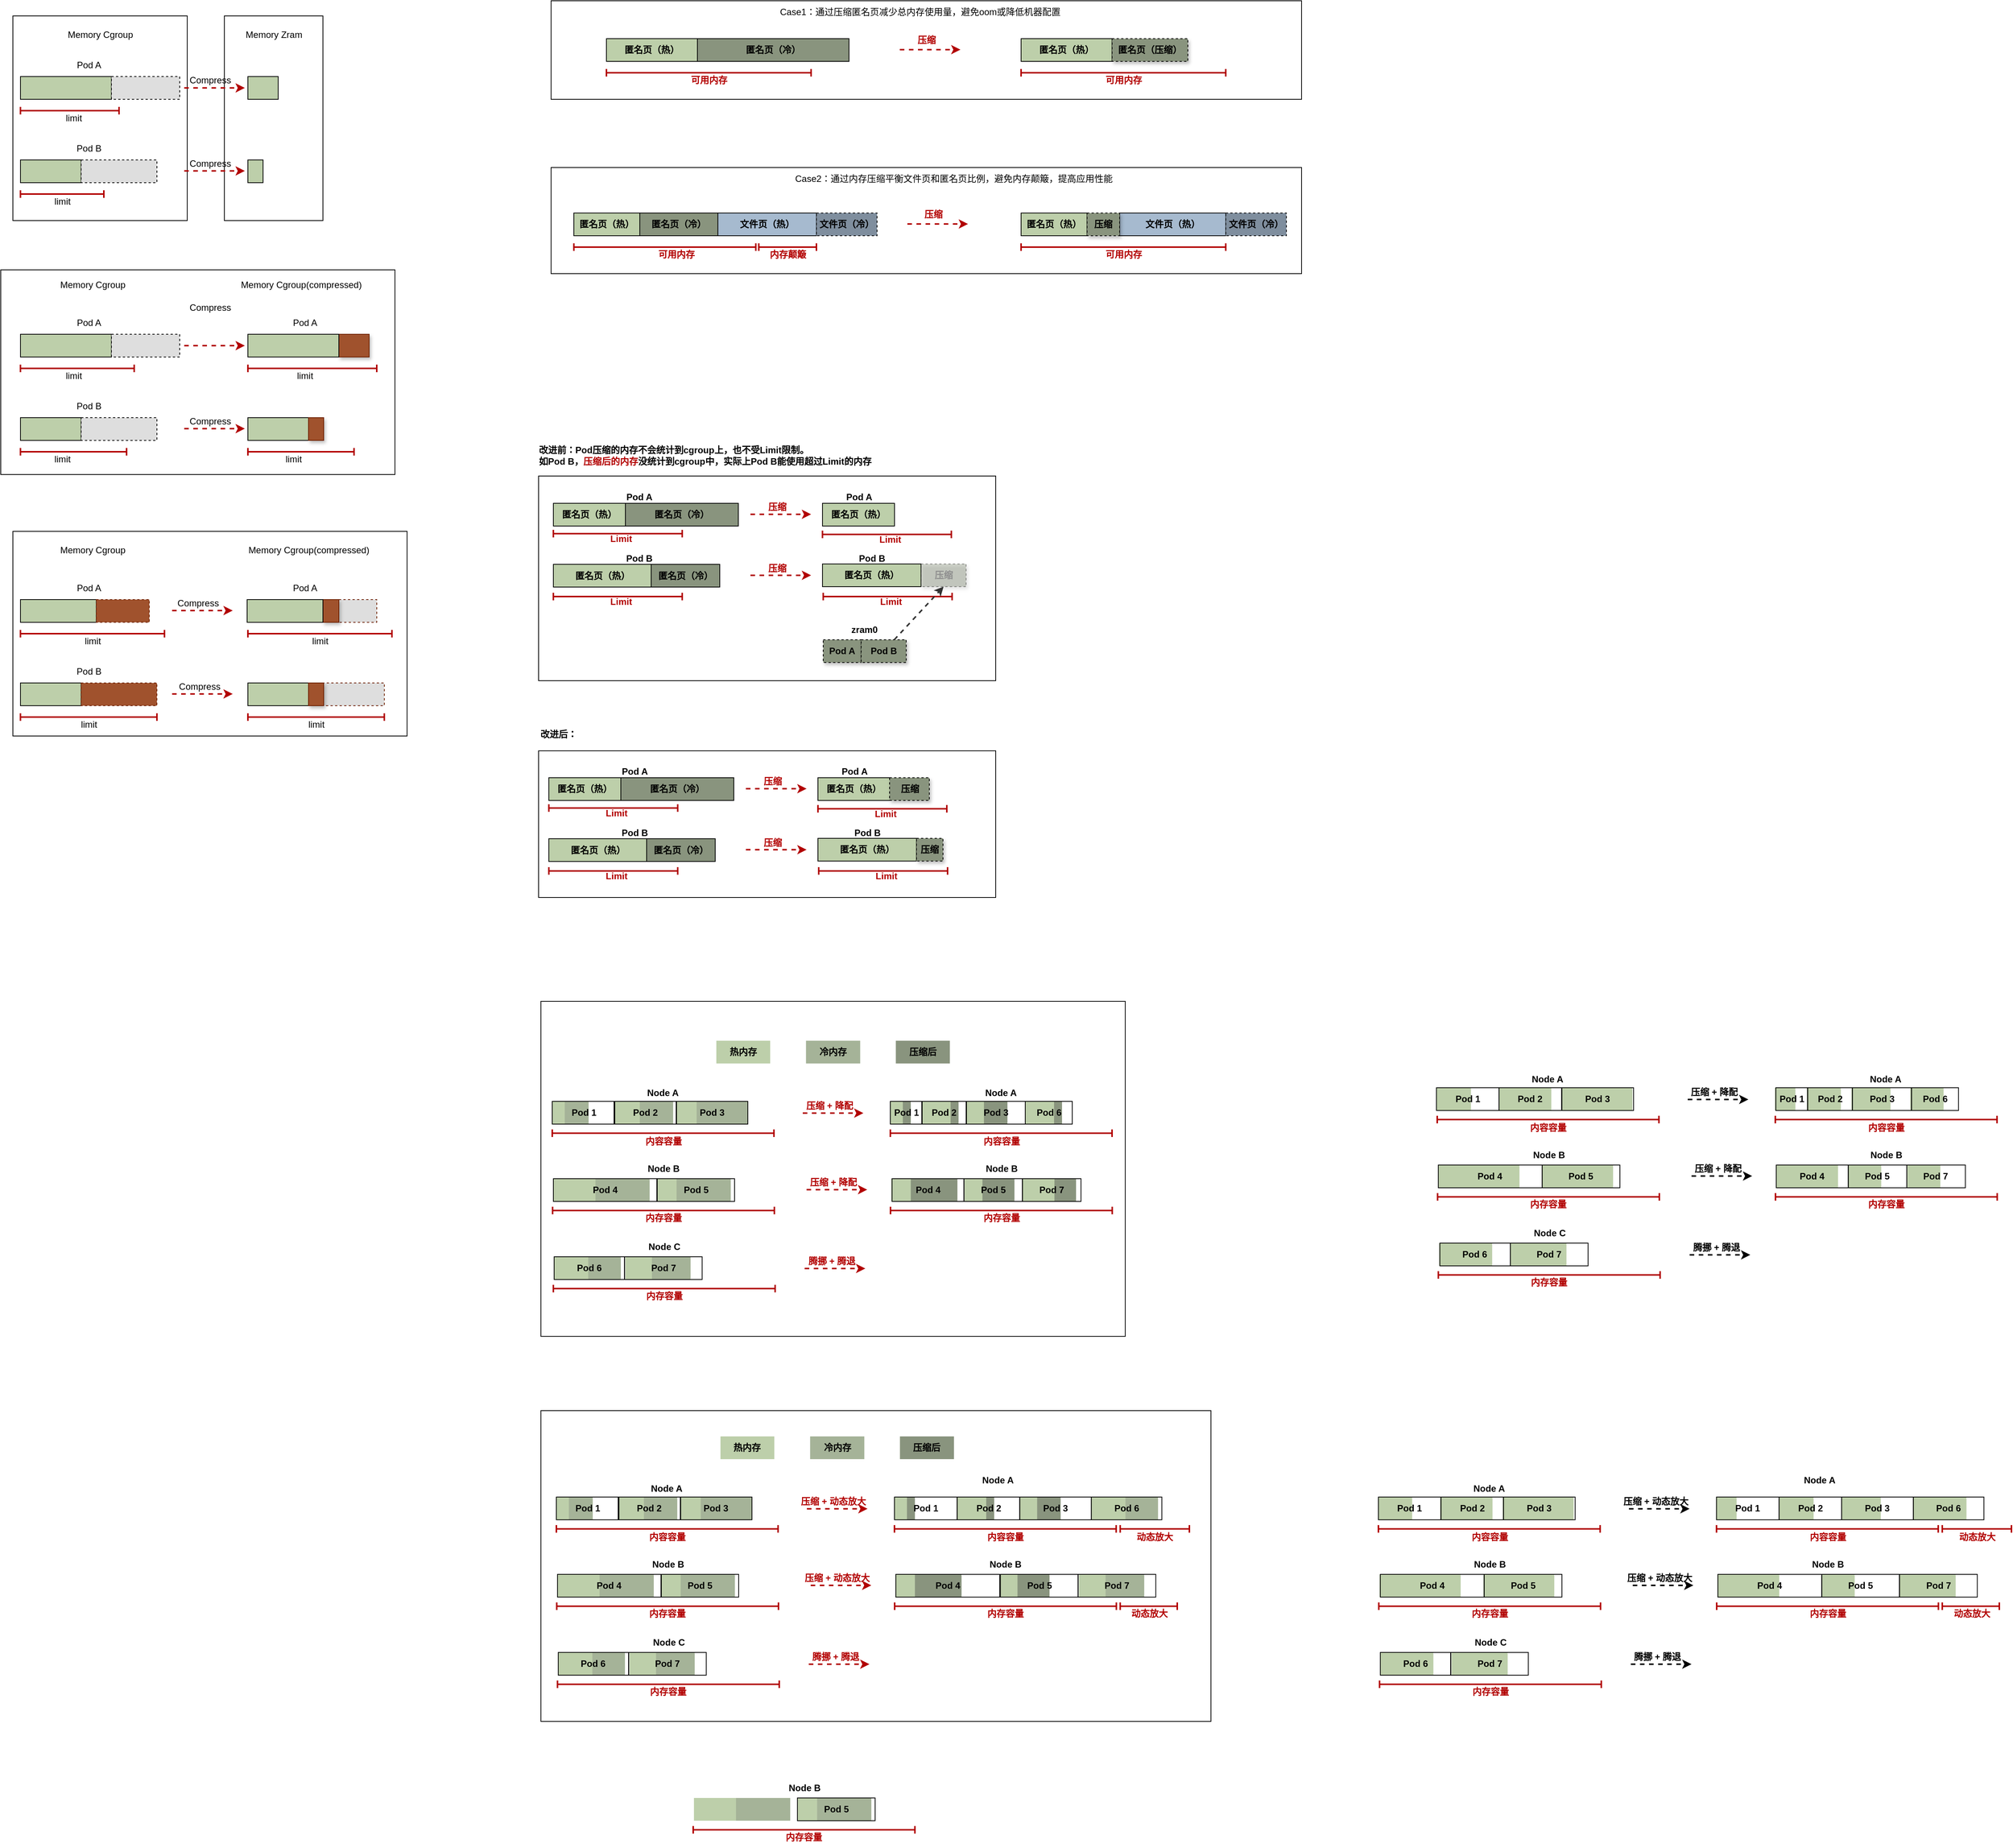 <mxfile version="22.1.17" type="github">
  <diagram name="第 1 页" id="GV3FD3EHnnEYpjcIKvkD">
    <mxGraphModel dx="1207" dy="1101" grid="0" gridSize="10" guides="1" tooltips="1" connect="1" arrows="1" fold="1" page="0" pageScale="1" pageWidth="827" pageHeight="1169" math="0" shadow="0">
      <root>
        <mxCell id="0" />
        <mxCell id="1" parent="0" />
        <mxCell id="37UeJkzDdp2hWjDbrCtD-366" value="" style="rounded=0;whiteSpace=wrap;html=1;" vertex="1" parent="1">
          <mxGeometry x="816.56" y="2130" width="883.87" height="410" as="geometry" />
        </mxCell>
        <mxCell id="37UeJkzDdp2hWjDbrCtD-192" value="" style="rounded=0;whiteSpace=wrap;html=1;" vertex="1" parent="1">
          <mxGeometry x="816.56" y="1590" width="770.87" height="442" as="geometry" />
        </mxCell>
        <mxCell id="37UeJkzDdp2hWjDbrCtD-109" value="" style="rounded=0;whiteSpace=wrap;html=1;" vertex="1" parent="1">
          <mxGeometry x="813.5" y="1259.5" width="603" height="193.5" as="geometry" />
        </mxCell>
        <mxCell id="37UeJkzDdp2hWjDbrCtD-108" value="" style="rounded=0;whiteSpace=wrap;html=1;" vertex="1" parent="1">
          <mxGeometry x="813.5" y="897" width="603" height="270" as="geometry" />
        </mxCell>
        <mxCell id="37UeJkzDdp2hWjDbrCtD-42" value="" style="rounded=0;whiteSpace=wrap;html=1;" vertex="1" parent="1">
          <mxGeometry x="830" y="490" width="990" height="140" as="geometry" />
        </mxCell>
        <mxCell id="37UeJkzDdp2hWjDbrCtD-39" value="" style="rounded=0;whiteSpace=wrap;html=1;" vertex="1" parent="1">
          <mxGeometry x="830" y="270" width="990" height="130" as="geometry" />
        </mxCell>
        <mxCell id="NJ_7E44Y7URhuoBIOfff-66" value="" style="rounded=0;whiteSpace=wrap;html=1;" parent="1" vertex="1">
          <mxGeometry x="120" y="970" width="520" height="270" as="geometry" />
        </mxCell>
        <mxCell id="NJ_7E44Y7URhuoBIOfff-100" value="" style="rounded=0;whiteSpace=wrap;html=1;fillColor=#DEDEDE;strokeColor=#6D1F00;shadow=0;glass=0;fontColor=#ffffff;dashed=1;" parent="1" vertex="1">
          <mxGeometry x="510" y="1170" width="100" height="30" as="geometry" />
        </mxCell>
        <mxCell id="NJ_7E44Y7URhuoBIOfff-96" value="" style="rounded=0;whiteSpace=wrap;html=1;fillColor=#DEDEDE;strokeColor=#6D1F00;shadow=0;glass=0;fontColor=#ffffff;dashed=1;" parent="1" vertex="1">
          <mxGeometry x="550" y="1060" width="50" height="30" as="geometry" />
        </mxCell>
        <mxCell id="NJ_7E44Y7URhuoBIOfff-13" value="" style="rounded=0;whiteSpace=wrap;html=1;" parent="1" vertex="1">
          <mxGeometry x="120" y="290" width="230" height="270" as="geometry" />
        </mxCell>
        <mxCell id="NJ_7E44Y7URhuoBIOfff-1" value="" style="rounded=0;whiteSpace=wrap;html=1;fillColor=#bdcfaa;strokeColor=#000000;shadow=0;glass=0;fontColor=#ffffff;" parent="1" vertex="1">
          <mxGeometry x="130" y="370" width="120" height="30" as="geometry" />
        </mxCell>
        <mxCell id="NJ_7E44Y7URhuoBIOfff-3" value="Memory Cgroup" style="text;html=1;align=center;verticalAlign=middle;resizable=0;points=[];autosize=1;strokeColor=none;fillColor=none;" parent="1" vertex="1">
          <mxGeometry x="180" y="300" width="110" height="30" as="geometry" />
        </mxCell>
        <mxCell id="NJ_7E44Y7URhuoBIOfff-4" value="" style="rounded=0;whiteSpace=wrap;html=1;fillColor=#DEDEDE;strokeColor=#000000;shadow=0;glass=0;fontColor=#333333;dashed=1;" parent="1" vertex="1">
          <mxGeometry x="250" y="370" width="90" height="30" as="geometry" />
        </mxCell>
        <mxCell id="NJ_7E44Y7URhuoBIOfff-5" value="" style="rounded=0;whiteSpace=wrap;html=1;fillColor=#bdcfaa;strokeColor=#000000;shadow=0;glass=0;fontColor=#ffffff;" parent="1" vertex="1">
          <mxGeometry x="130" y="480" width="80" height="30" as="geometry" />
        </mxCell>
        <mxCell id="NJ_7E44Y7URhuoBIOfff-6" value="" style="rounded=0;whiteSpace=wrap;html=1;fillColor=#DEDEDE;strokeColor=#000000;shadow=0;glass=0;fontColor=#333333;dashed=1;" parent="1" vertex="1">
          <mxGeometry x="210" y="480" width="100" height="30" as="geometry" />
        </mxCell>
        <mxCell id="NJ_7E44Y7URhuoBIOfff-7" value="Pod A" style="text;html=1;align=center;verticalAlign=middle;resizable=0;points=[];autosize=1;strokeColor=none;fillColor=none;" parent="1" vertex="1">
          <mxGeometry x="190" y="340" width="60" height="30" as="geometry" />
        </mxCell>
        <mxCell id="NJ_7E44Y7URhuoBIOfff-8" value="Pod B" style="text;html=1;align=center;verticalAlign=middle;resizable=0;points=[];autosize=1;strokeColor=none;fillColor=none;" parent="1" vertex="1">
          <mxGeometry x="190" y="450" width="60" height="30" as="geometry" />
        </mxCell>
        <mxCell id="NJ_7E44Y7URhuoBIOfff-9" value="" style="shape=crossbar;whiteSpace=wrap;html=1;rounded=1;fillColor=#e51400;fontColor=#ffffff;strokeColor=#B20000;strokeWidth=2;" parent="1" vertex="1">
          <mxGeometry x="130" y="410" width="130" height="10" as="geometry" />
        </mxCell>
        <mxCell id="NJ_7E44Y7URhuoBIOfff-10" value="limit" style="text;html=1;align=center;verticalAlign=middle;resizable=0;points=[];autosize=1;strokeColor=none;fillColor=none;" parent="1" vertex="1">
          <mxGeometry x="180" y="410" width="40" height="30" as="geometry" />
        </mxCell>
        <mxCell id="NJ_7E44Y7URhuoBIOfff-11" value="" style="shape=crossbar;whiteSpace=wrap;html=1;rounded=1;fillColor=#e51400;fontColor=#ffffff;strokeColor=#B20000;strokeWidth=2;" parent="1" vertex="1">
          <mxGeometry x="130" y="520" width="110" height="10" as="geometry" />
        </mxCell>
        <mxCell id="NJ_7E44Y7URhuoBIOfff-12" value="limit" style="text;html=1;align=center;verticalAlign=middle;resizable=0;points=[];autosize=1;strokeColor=none;fillColor=none;" parent="1" vertex="1">
          <mxGeometry x="165" y="520" width="40" height="30" as="geometry" />
        </mxCell>
        <mxCell id="NJ_7E44Y7URhuoBIOfff-14" value="" style="rounded=0;whiteSpace=wrap;html=1;" parent="1" vertex="1">
          <mxGeometry x="399" y="290" width="130" height="270" as="geometry" />
        </mxCell>
        <mxCell id="NJ_7E44Y7URhuoBIOfff-15" value="Memory Zram" style="text;html=1;align=center;verticalAlign=middle;resizable=0;points=[];autosize=1;strokeColor=none;fillColor=none;" parent="1" vertex="1">
          <mxGeometry x="414" y="300" width="100" height="30" as="geometry" />
        </mxCell>
        <mxCell id="NJ_7E44Y7URhuoBIOfff-16" value="" style="rounded=0;whiteSpace=wrap;html=1;fillColor=#bdcfaa;strokeColor=#000000;shadow=0;glass=0;fontColor=#ffffff;" parent="1" vertex="1">
          <mxGeometry x="430" y="370" width="40" height="30" as="geometry" />
        </mxCell>
        <mxCell id="NJ_7E44Y7URhuoBIOfff-18" value="" style="endArrow=classic;html=1;rounded=0;strokeColor=#B20000;strokeWidth=2;exitX=1;exitY=0.5;exitDx=0;exitDy=0;dashed=1;" parent="1" edge="1">
          <mxGeometry width="50" height="50" relative="1" as="geometry">
            <mxPoint x="346" y="385" as="sourcePoint" />
            <mxPoint x="426" y="385" as="targetPoint" />
          </mxGeometry>
        </mxCell>
        <mxCell id="NJ_7E44Y7URhuoBIOfff-26" value="Compress" style="text;html=1;align=center;verticalAlign=middle;resizable=0;points=[];autosize=1;strokeColor=none;fillColor=none;" parent="1" vertex="1">
          <mxGeometry x="340" y="360" width="80" height="30" as="geometry" />
        </mxCell>
        <mxCell id="NJ_7E44Y7URhuoBIOfff-27" value="" style="rounded=0;whiteSpace=wrap;html=1;fillColor=#bdcfaa;strokeColor=#000000;shadow=0;glass=0;fontColor=#ffffff;" parent="1" vertex="1">
          <mxGeometry x="430" y="480" width="20" height="30" as="geometry" />
        </mxCell>
        <mxCell id="NJ_7E44Y7URhuoBIOfff-28" value="" style="endArrow=classic;html=1;rounded=0;strokeColor=#B20000;strokeWidth=2;exitX=1;exitY=0.5;exitDx=0;exitDy=0;dashed=1;" parent="1" edge="1">
          <mxGeometry width="50" height="50" relative="1" as="geometry">
            <mxPoint x="346" y="494.5" as="sourcePoint" />
            <mxPoint x="426" y="494.5" as="targetPoint" />
          </mxGeometry>
        </mxCell>
        <mxCell id="NJ_7E44Y7URhuoBIOfff-32" value="Compress" style="text;html=1;align=center;verticalAlign=middle;resizable=0;points=[];autosize=1;strokeColor=none;fillColor=none;" parent="1" vertex="1">
          <mxGeometry x="340" y="470" width="80" height="30" as="geometry" />
        </mxCell>
        <mxCell id="NJ_7E44Y7URhuoBIOfff-33" value="" style="rounded=0;whiteSpace=wrap;html=1;" parent="1" vertex="1">
          <mxGeometry x="104" y="625" width="520" height="270" as="geometry" />
        </mxCell>
        <mxCell id="NJ_7E44Y7URhuoBIOfff-34" value="" style="rounded=0;whiteSpace=wrap;html=1;fillColor=#bdcfaa;strokeColor=#000000;shadow=0;glass=0;fontColor=#ffffff;" parent="1" vertex="1">
          <mxGeometry x="130" y="710" width="120" height="30" as="geometry" />
        </mxCell>
        <mxCell id="NJ_7E44Y7URhuoBIOfff-35" value="Memory Cgroup" style="text;html=1;align=center;verticalAlign=middle;resizable=0;points=[];autosize=1;strokeColor=none;fillColor=none;" parent="1" vertex="1">
          <mxGeometry x="170" y="630" width="110" height="30" as="geometry" />
        </mxCell>
        <mxCell id="NJ_7E44Y7URhuoBIOfff-36" value="" style="rounded=0;whiteSpace=wrap;html=1;fillColor=#DEDEDE;strokeColor=#000000;shadow=0;glass=0;fontColor=#333333;dashed=1;" parent="1" vertex="1">
          <mxGeometry x="250" y="710" width="90" height="30" as="geometry" />
        </mxCell>
        <mxCell id="NJ_7E44Y7URhuoBIOfff-37" value="" style="rounded=0;whiteSpace=wrap;html=1;fillColor=#bdcfaa;strokeColor=#000000;shadow=0;glass=0;fontColor=#ffffff;" parent="1" vertex="1">
          <mxGeometry x="130" y="820" width="80" height="30" as="geometry" />
        </mxCell>
        <mxCell id="NJ_7E44Y7URhuoBIOfff-38" value="" style="rounded=0;whiteSpace=wrap;html=1;fillColor=#DEDEDE;strokeColor=#000000;shadow=0;glass=0;fontColor=#333333;dashed=1;" parent="1" vertex="1">
          <mxGeometry x="210" y="820" width="100" height="30" as="geometry" />
        </mxCell>
        <mxCell id="NJ_7E44Y7URhuoBIOfff-39" value="Pod A" style="text;html=1;align=center;verticalAlign=middle;resizable=0;points=[];autosize=1;strokeColor=none;fillColor=none;" parent="1" vertex="1">
          <mxGeometry x="190" y="680" width="60" height="30" as="geometry" />
        </mxCell>
        <mxCell id="NJ_7E44Y7URhuoBIOfff-40" value="Pod B" style="text;html=1;align=center;verticalAlign=middle;resizable=0;points=[];autosize=1;strokeColor=none;fillColor=none;" parent="1" vertex="1">
          <mxGeometry x="190" y="790" width="60" height="30" as="geometry" />
        </mxCell>
        <mxCell id="NJ_7E44Y7URhuoBIOfff-41" value="" style="shape=crossbar;whiteSpace=wrap;html=1;rounded=1;fillColor=#e51400;fontColor=#ffffff;strokeColor=#B20000;strokeWidth=2;" parent="1" vertex="1">
          <mxGeometry x="130" y="750" width="150" height="10" as="geometry" />
        </mxCell>
        <mxCell id="NJ_7E44Y7URhuoBIOfff-42" value="limit" style="text;html=1;align=center;verticalAlign=middle;resizable=0;points=[];autosize=1;strokeColor=none;fillColor=none;" parent="1" vertex="1">
          <mxGeometry x="180" y="750" width="40" height="30" as="geometry" />
        </mxCell>
        <mxCell id="NJ_7E44Y7URhuoBIOfff-43" value="" style="shape=crossbar;whiteSpace=wrap;html=1;rounded=1;fillColor=#e51400;fontColor=#ffffff;strokeColor=#B20000;strokeWidth=2;" parent="1" vertex="1">
          <mxGeometry x="130" y="860" width="140" height="10" as="geometry" />
        </mxCell>
        <mxCell id="NJ_7E44Y7URhuoBIOfff-44" value="limit" style="text;html=1;align=center;verticalAlign=middle;resizable=0;points=[];autosize=1;strokeColor=none;fillColor=none;" parent="1" vertex="1">
          <mxGeometry x="165" y="860" width="40" height="30" as="geometry" />
        </mxCell>
        <mxCell id="NJ_7E44Y7URhuoBIOfff-48" value="" style="endArrow=classic;html=1;rounded=0;strokeColor=#B20000;strokeWidth=2;exitX=1;exitY=0.5;exitDx=0;exitDy=0;dashed=1;" parent="1" edge="1">
          <mxGeometry width="50" height="50" relative="1" as="geometry">
            <mxPoint x="346" y="725" as="sourcePoint" />
            <mxPoint x="426" y="725" as="targetPoint" />
          </mxGeometry>
        </mxCell>
        <mxCell id="NJ_7E44Y7URhuoBIOfff-49" value="Compress" style="text;html=1;align=center;verticalAlign=middle;resizable=0;points=[];autosize=1;strokeColor=none;fillColor=none;" parent="1" vertex="1">
          <mxGeometry x="340" y="660" width="80" height="30" as="geometry" />
        </mxCell>
        <mxCell id="NJ_7E44Y7URhuoBIOfff-51" value="" style="endArrow=classic;html=1;rounded=0;strokeColor=#B20000;strokeWidth=2;exitX=1;exitY=0.5;exitDx=0;exitDy=0;dashed=1;" parent="1" edge="1">
          <mxGeometry width="50" height="50" relative="1" as="geometry">
            <mxPoint x="346" y="834.5" as="sourcePoint" />
            <mxPoint x="426" y="834.5" as="targetPoint" />
          </mxGeometry>
        </mxCell>
        <mxCell id="NJ_7E44Y7URhuoBIOfff-52" value="Compress" style="text;html=1;align=center;verticalAlign=middle;resizable=0;points=[];autosize=1;strokeColor=none;fillColor=none;" parent="1" vertex="1">
          <mxGeometry x="340" y="810" width="80" height="30" as="geometry" />
        </mxCell>
        <mxCell id="NJ_7E44Y7URhuoBIOfff-53" value="" style="rounded=0;whiteSpace=wrap;html=1;fillColor=#a0522d;strokeColor=#6D1F00;shadow=1;glass=0;fontColor=#ffffff;" parent="1" vertex="1">
          <mxGeometry x="550" y="710" width="40" height="30" as="geometry" />
        </mxCell>
        <mxCell id="NJ_7E44Y7URhuoBIOfff-54" value="" style="rounded=0;whiteSpace=wrap;html=1;fillColor=#bdcfaa;strokeColor=#000000;shadow=0;glass=0;fontColor=#ffffff;" parent="1" vertex="1">
          <mxGeometry x="430" y="710" width="120" height="30" as="geometry" />
        </mxCell>
        <mxCell id="NJ_7E44Y7URhuoBIOfff-55" value="" style="shape=crossbar;whiteSpace=wrap;html=1;rounded=1;fillColor=#e51400;fontColor=#ffffff;strokeColor=#B20000;strokeWidth=2;" parent="1" vertex="1">
          <mxGeometry x="430" y="750" width="170" height="10" as="geometry" />
        </mxCell>
        <mxCell id="NJ_7E44Y7URhuoBIOfff-56" value="limit" style="text;html=1;align=center;verticalAlign=middle;resizable=0;points=[];autosize=1;strokeColor=none;fillColor=none;" parent="1" vertex="1">
          <mxGeometry x="485" y="750" width="40" height="30" as="geometry" />
        </mxCell>
        <mxCell id="NJ_7E44Y7URhuoBIOfff-57" value="Pod A" style="text;html=1;align=center;verticalAlign=middle;resizable=0;points=[];autosize=1;strokeColor=none;fillColor=none;" parent="1" vertex="1">
          <mxGeometry x="475" y="680" width="60" height="30" as="geometry" />
        </mxCell>
        <mxCell id="NJ_7E44Y7URhuoBIOfff-58" value="" style="rounded=0;whiteSpace=wrap;html=1;fillColor=#bdcfaa;strokeColor=#000000;shadow=0;glass=0;fontColor=#ffffff;" parent="1" vertex="1">
          <mxGeometry x="430" y="820" width="80" height="30" as="geometry" />
        </mxCell>
        <mxCell id="NJ_7E44Y7URhuoBIOfff-59" value="" style="rounded=0;whiteSpace=wrap;html=1;fillColor=#a0522d;strokeColor=#6D1F00;shadow=1;glass=0;fontColor=#ffffff;" parent="1" vertex="1">
          <mxGeometry x="510" y="820" width="20" height="30" as="geometry" />
        </mxCell>
        <mxCell id="NJ_7E44Y7URhuoBIOfff-62" value="limit" style="text;html=1;align=center;verticalAlign=middle;resizable=0;points=[];autosize=1;strokeColor=none;fillColor=none;" parent="1" vertex="1">
          <mxGeometry x="470" y="860" width="40" height="30" as="geometry" />
        </mxCell>
        <mxCell id="NJ_7E44Y7URhuoBIOfff-65" value="" style="shape=crossbar;whiteSpace=wrap;html=1;rounded=1;fillColor=#e51400;fontColor=#ffffff;strokeColor=#B20000;strokeWidth=2;" parent="1" vertex="1">
          <mxGeometry x="430" y="860" width="140" height="10" as="geometry" />
        </mxCell>
        <mxCell id="NJ_7E44Y7URhuoBIOfff-67" value="" style="rounded=0;whiteSpace=wrap;html=1;fillColor=#bdcfaa;strokeColor=#000000;shadow=0;glass=0;fontColor=#ffffff;" parent="1" vertex="1">
          <mxGeometry x="130" y="1060" width="100" height="30" as="geometry" />
        </mxCell>
        <mxCell id="NJ_7E44Y7URhuoBIOfff-68" value="Memory Cgroup" style="text;html=1;align=center;verticalAlign=middle;resizable=0;points=[];autosize=1;strokeColor=none;fillColor=none;" parent="1" vertex="1">
          <mxGeometry x="170" y="980" width="110" height="30" as="geometry" />
        </mxCell>
        <mxCell id="NJ_7E44Y7URhuoBIOfff-69" value="" style="rounded=0;whiteSpace=wrap;html=1;fillColor=#a0522d;strokeColor=#6D1F00;shadow=0;glass=0;fontColor=#ffffff;dashed=1;" parent="1" vertex="1">
          <mxGeometry x="230" y="1060" width="70" height="30" as="geometry" />
        </mxCell>
        <mxCell id="NJ_7E44Y7URhuoBIOfff-70" value="" style="rounded=0;whiteSpace=wrap;html=1;fillColor=#bdcfaa;strokeColor=#000000;shadow=0;glass=0;fontColor=#ffffff;" parent="1" vertex="1">
          <mxGeometry x="130" y="1170" width="80" height="30" as="geometry" />
        </mxCell>
        <mxCell id="NJ_7E44Y7URhuoBIOfff-71" value="" style="rounded=0;whiteSpace=wrap;html=1;fillColor=#a0522d;strokeColor=#6D1F00;shadow=0;glass=0;fontColor=#ffffff;dashed=1;" parent="1" vertex="1">
          <mxGeometry x="210" y="1170" width="100" height="30" as="geometry" />
        </mxCell>
        <mxCell id="NJ_7E44Y7URhuoBIOfff-72" value="Pod A" style="text;html=1;align=center;verticalAlign=middle;resizable=0;points=[];autosize=1;strokeColor=none;fillColor=none;" parent="1" vertex="1">
          <mxGeometry x="190" y="1030" width="60" height="30" as="geometry" />
        </mxCell>
        <mxCell id="NJ_7E44Y7URhuoBIOfff-73" value="Pod B" style="text;html=1;align=center;verticalAlign=middle;resizable=0;points=[];autosize=1;strokeColor=none;fillColor=none;" parent="1" vertex="1">
          <mxGeometry x="190" y="1140" width="60" height="30" as="geometry" />
        </mxCell>
        <mxCell id="NJ_7E44Y7URhuoBIOfff-74" value="" style="shape=crossbar;whiteSpace=wrap;html=1;rounded=1;fillColor=#e51400;fontColor=#ffffff;strokeColor=#B20000;strokeWidth=2;" parent="1" vertex="1">
          <mxGeometry x="130" y="1100" width="190" height="10" as="geometry" />
        </mxCell>
        <mxCell id="NJ_7E44Y7URhuoBIOfff-75" value="limit" style="text;html=1;align=center;verticalAlign=middle;resizable=0;points=[];autosize=1;strokeColor=none;fillColor=none;rotation=0;" parent="1" vertex="1">
          <mxGeometry x="205" y="1100" width="40" height="30" as="geometry" />
        </mxCell>
        <mxCell id="NJ_7E44Y7URhuoBIOfff-76" value="" style="shape=crossbar;whiteSpace=wrap;html=1;rounded=1;fillColor=#e51400;fontColor=#ffffff;strokeColor=#B20000;strokeWidth=2;" parent="1" vertex="1">
          <mxGeometry x="130" y="1210" width="180" height="10" as="geometry" />
        </mxCell>
        <mxCell id="NJ_7E44Y7URhuoBIOfff-77" value="limit" style="text;html=1;align=center;verticalAlign=middle;resizable=0;points=[];autosize=1;strokeColor=none;fillColor=none;" parent="1" vertex="1">
          <mxGeometry x="200" y="1210" width="40" height="30" as="geometry" />
        </mxCell>
        <mxCell id="NJ_7E44Y7URhuoBIOfff-78" value="" style="endArrow=classic;html=1;rounded=0;strokeColor=#B20000;strokeWidth=2;exitX=1;exitY=0.5;exitDx=0;exitDy=0;dashed=1;" parent="1" edge="1">
          <mxGeometry width="50" height="50" relative="1" as="geometry">
            <mxPoint x="330" y="1074.5" as="sourcePoint" />
            <mxPoint x="410" y="1074.5" as="targetPoint" />
          </mxGeometry>
        </mxCell>
        <mxCell id="NJ_7E44Y7URhuoBIOfff-79" value="Compress" style="text;html=1;align=center;verticalAlign=middle;resizable=0;points=[];autosize=1;strokeColor=none;fillColor=none;" parent="1" vertex="1">
          <mxGeometry x="324" y="1050" width="80" height="30" as="geometry" />
        </mxCell>
        <mxCell id="NJ_7E44Y7URhuoBIOfff-80" value="" style="endArrow=classic;html=1;rounded=0;strokeColor=#B20000;strokeWidth=2;exitX=1;exitY=0.5;exitDx=0;exitDy=0;dashed=1;" parent="1" edge="1">
          <mxGeometry width="50" height="50" relative="1" as="geometry">
            <mxPoint x="330" y="1184.5" as="sourcePoint" />
            <mxPoint x="410" y="1184.5" as="targetPoint" />
          </mxGeometry>
        </mxCell>
        <mxCell id="NJ_7E44Y7URhuoBIOfff-81" value="Compress" style="text;html=1;align=center;verticalAlign=middle;resizable=0;points=[];autosize=1;strokeColor=none;fillColor=none;" parent="1" vertex="1">
          <mxGeometry x="326" y="1160" width="80" height="30" as="geometry" />
        </mxCell>
        <mxCell id="NJ_7E44Y7URhuoBIOfff-82" value="" style="rounded=0;whiteSpace=wrap;html=1;fillColor=#a0522d;strokeColor=#6D1F00;shadow=1;glass=0;fontColor=#ffffff;" parent="1" vertex="1">
          <mxGeometry x="529" y="1060" width="21" height="30" as="geometry" />
        </mxCell>
        <mxCell id="NJ_7E44Y7URhuoBIOfff-86" value="Pod A" style="text;html=1;align=center;verticalAlign=middle;resizable=0;points=[];autosize=1;strokeColor=none;fillColor=none;" parent="1" vertex="1">
          <mxGeometry x="475" y="1030" width="60" height="30" as="geometry" />
        </mxCell>
        <mxCell id="NJ_7E44Y7URhuoBIOfff-87" value="" style="rounded=0;whiteSpace=wrap;html=1;fillColor=#bdcfaa;strokeColor=#000000;shadow=0;glass=0;fontColor=#ffffff;" parent="1" vertex="1">
          <mxGeometry x="430" y="1170" width="80" height="30" as="geometry" />
        </mxCell>
        <mxCell id="NJ_7E44Y7URhuoBIOfff-88" value="" style="rounded=0;whiteSpace=wrap;html=1;fillColor=#a0522d;strokeColor=#6D1F00;shadow=1;glass=0;fontColor=#ffffff;" parent="1" vertex="1">
          <mxGeometry x="510" y="1170" width="20" height="30" as="geometry" />
        </mxCell>
        <mxCell id="NJ_7E44Y7URhuoBIOfff-91" value="Memory Cgroup(compressed)" style="text;html=1;align=center;verticalAlign=middle;resizable=0;points=[];autosize=1;strokeColor=none;fillColor=none;" parent="1" vertex="1">
          <mxGeometry x="410" y="630" width="180" height="30" as="geometry" />
        </mxCell>
        <mxCell id="NJ_7E44Y7URhuoBIOfff-92" value="Memory Cgroup(compressed)" style="text;html=1;align=center;verticalAlign=middle;resizable=0;points=[];autosize=1;strokeColor=none;fillColor=none;" parent="1" vertex="1">
          <mxGeometry x="420" y="980" width="180" height="30" as="geometry" />
        </mxCell>
        <mxCell id="NJ_7E44Y7URhuoBIOfff-95" value="" style="rounded=0;whiteSpace=wrap;html=1;fillColor=#bdcfaa;strokeColor=#000000;shadow=0;glass=0;fontColor=#ffffff;" parent="1" vertex="1">
          <mxGeometry x="429" y="1060" width="100" height="30" as="geometry" />
        </mxCell>
        <mxCell id="NJ_7E44Y7URhuoBIOfff-98" value="" style="shape=crossbar;whiteSpace=wrap;html=1;rounded=1;fillColor=#e51400;fontColor=#ffffff;strokeColor=#B20000;strokeWidth=2;" parent="1" vertex="1">
          <mxGeometry x="430" y="1100" width="190" height="10" as="geometry" />
        </mxCell>
        <mxCell id="NJ_7E44Y7URhuoBIOfff-99" value="limit" style="text;html=1;align=center;verticalAlign=middle;resizable=0;points=[];autosize=1;strokeColor=none;fillColor=none;rotation=0;" parent="1" vertex="1">
          <mxGeometry x="505" y="1100" width="40" height="30" as="geometry" />
        </mxCell>
        <mxCell id="NJ_7E44Y7URhuoBIOfff-102" value="" style="shape=crossbar;whiteSpace=wrap;html=1;rounded=1;fillColor=#e51400;fontColor=#ffffff;strokeColor=#B20000;strokeWidth=2;" parent="1" vertex="1">
          <mxGeometry x="430" y="1210" width="180" height="10" as="geometry" />
        </mxCell>
        <mxCell id="NJ_7E44Y7URhuoBIOfff-103" value="limit" style="text;html=1;align=center;verticalAlign=middle;resizable=0;points=[];autosize=1;strokeColor=none;fillColor=none;rotation=0;" parent="1" vertex="1">
          <mxGeometry x="500" y="1210" width="40" height="30" as="geometry" />
        </mxCell>
        <mxCell id="37UeJkzDdp2hWjDbrCtD-2" value="匿名页（热）" style="rounded=0;whiteSpace=wrap;html=1;fillColor=#bdcfaa;strokeColor=#000000;shadow=0;glass=0;fontColor=#000000;fontStyle=1;align=center;" vertex="1" parent="1">
          <mxGeometry x="860" y="550" width="87" height="30" as="geometry" />
        </mxCell>
        <mxCell id="37UeJkzDdp2hWjDbrCtD-3" value="匿名页（冷）" style="rounded=0;whiteSpace=wrap;html=1;fillColor=#89947E;strokeColor=#000000;shadow=0;glass=0;fontColor=#000000;fontStyle=1;align=center;" vertex="1" parent="1">
          <mxGeometry x="947" y="550" width="103" height="30" as="geometry" />
        </mxCell>
        <mxCell id="37UeJkzDdp2hWjDbrCtD-4" value="文件页（热）" style="rounded=0;whiteSpace=wrap;html=1;fillColor=#A6BACF;strokeColor=#000000;shadow=0;glass=0;fontColor=#000000;fontStyle=1;align=center;" vertex="1" parent="1">
          <mxGeometry x="1050" y="550" width="130" height="30" as="geometry" />
        </mxCell>
        <mxCell id="37UeJkzDdp2hWjDbrCtD-5" value="" style="shape=crossbar;whiteSpace=wrap;html=1;rounded=1;fillColor=#e51400;fontColor=#ffffff;strokeColor=#B20000;strokeWidth=2;" vertex="1" parent="1">
          <mxGeometry x="860" y="590" width="240" height="10" as="geometry" />
        </mxCell>
        <mxCell id="37UeJkzDdp2hWjDbrCtD-6" value="文件页（冷）" style="rounded=0;whiteSpace=wrap;html=1;fillColor=#7F8E9E;strokeColor=#000000;shadow=0;glass=0;fontColor=#000000;fontStyle=1;align=center;dashed=1;" vertex="1" parent="1">
          <mxGeometry x="1180" y="550" width="80" height="30" as="geometry" />
        </mxCell>
        <mxCell id="37UeJkzDdp2hWjDbrCtD-8" value="&lt;font color=&quot;#b20000&quot;&gt;&lt;b&gt;可用内存&lt;/b&gt;&lt;/font&gt;" style="text;html=1;align=center;verticalAlign=middle;resizable=0;points=[];autosize=1;strokeColor=none;fillColor=none;" vertex="1" parent="1">
          <mxGeometry x="960" y="590" width="70" height="30" as="geometry" />
        </mxCell>
        <mxCell id="37UeJkzDdp2hWjDbrCtD-9" value="" style="shape=crossbar;whiteSpace=wrap;html=1;rounded=1;fillColor=#e51400;fontColor=#ffffff;strokeColor=#B20000;strokeWidth=2;" vertex="1" parent="1">
          <mxGeometry x="1104" y="590" width="76" height="10" as="geometry" />
        </mxCell>
        <mxCell id="37UeJkzDdp2hWjDbrCtD-10" value="&lt;font color=&quot;#b20000&quot;&gt;&lt;b&gt;内存颠簸&lt;/b&gt;&lt;/font&gt;" style="text;html=1;align=center;verticalAlign=middle;resizable=0;points=[];autosize=1;strokeColor=none;fillColor=none;" vertex="1" parent="1">
          <mxGeometry x="1107" y="590" width="70" height="30" as="geometry" />
        </mxCell>
        <mxCell id="37UeJkzDdp2hWjDbrCtD-13" value="文件页（热）" style="rounded=0;whiteSpace=wrap;html=1;fillColor=#A6BACF;strokeColor=#000000;shadow=0;glass=0;fontColor=#000000;fontStyle=1;align=center;" vertex="1" parent="1">
          <mxGeometry x="1580" y="550" width="140" height="30" as="geometry" />
        </mxCell>
        <mxCell id="37UeJkzDdp2hWjDbrCtD-14" value="" style="shape=crossbar;whiteSpace=wrap;html=1;rounded=1;fillColor=#e51400;fontColor=#ffffff;strokeColor=#B20000;strokeWidth=2;" vertex="1" parent="1">
          <mxGeometry x="1450" y="590" width="270" height="10" as="geometry" />
        </mxCell>
        <mxCell id="37UeJkzDdp2hWjDbrCtD-15" value="文件页（冷）" style="rounded=0;whiteSpace=wrap;html=1;fillColor=#7F8E9E;strokeColor=#000000;shadow=0;glass=0;fontColor=#000000;fontStyle=1;align=center;dashed=1;" vertex="1" parent="1">
          <mxGeometry x="1720" y="550" width="80" height="30" as="geometry" />
        </mxCell>
        <mxCell id="37UeJkzDdp2hWjDbrCtD-16" value="&lt;font color=&quot;#b20000&quot;&gt;&lt;b&gt;可用内存&lt;/b&gt;&lt;/font&gt;" style="text;html=1;align=center;verticalAlign=middle;resizable=0;points=[];autosize=1;strokeColor=none;fillColor=none;" vertex="1" parent="1">
          <mxGeometry x="1550" y="590" width="70" height="30" as="geometry" />
        </mxCell>
        <mxCell id="37UeJkzDdp2hWjDbrCtD-19" value="匿名页（热）" style="rounded=0;whiteSpace=wrap;html=1;fillColor=#bdcfaa;strokeColor=#000000;shadow=0;glass=0;fontColor=#000000;fontStyle=1;align=center;" vertex="1" parent="1">
          <mxGeometry x="903" y="320" width="120" height="30" as="geometry" />
        </mxCell>
        <mxCell id="37UeJkzDdp2hWjDbrCtD-20" value="匿名页（冷）" style="rounded=0;whiteSpace=wrap;html=1;fillColor=#89947E;strokeColor=#000000;shadow=0;glass=0;fontColor=#000000;fontStyle=1;align=center;" vertex="1" parent="1">
          <mxGeometry x="1023" y="320" width="200" height="30" as="geometry" />
        </mxCell>
        <mxCell id="37UeJkzDdp2hWjDbrCtD-21" value="" style="shape=crossbar;whiteSpace=wrap;html=1;rounded=1;fillColor=#e51400;fontColor=#ffffff;strokeColor=#B20000;strokeWidth=2;" vertex="1" parent="1">
          <mxGeometry x="903" y="360" width="270" height="10" as="geometry" />
        </mxCell>
        <mxCell id="37UeJkzDdp2hWjDbrCtD-22" value="&lt;font color=&quot;#b20000&quot;&gt;&lt;b&gt;可用内存&lt;/b&gt;&lt;/font&gt;" style="text;html=1;align=center;verticalAlign=middle;resizable=0;points=[];autosize=1;strokeColor=none;fillColor=none;" vertex="1" parent="1">
          <mxGeometry x="1003" y="360" width="70" height="30" as="geometry" />
        </mxCell>
        <mxCell id="37UeJkzDdp2hWjDbrCtD-23" value="匿名页（热）" style="rounded=0;whiteSpace=wrap;html=1;fillColor=#bdcfaa;strokeColor=#000000;shadow=0;glass=0;fontColor=#000000;fontStyle=1;align=center;" vertex="1" parent="1">
          <mxGeometry x="1450" y="320" width="120" height="30" as="geometry" />
        </mxCell>
        <mxCell id="37UeJkzDdp2hWjDbrCtD-24" value="匿名页（压缩）" style="rounded=0;whiteSpace=wrap;html=1;fillColor=#89947E;strokeColor=#000000;shadow=1;glass=0;fontColor=#000000;fontStyle=1;align=center;dashed=1;" vertex="1" parent="1">
          <mxGeometry x="1570" y="320" width="100" height="30" as="geometry" />
        </mxCell>
        <mxCell id="37UeJkzDdp2hWjDbrCtD-25" value="" style="shape=crossbar;whiteSpace=wrap;html=1;rounded=1;fillColor=#e51400;fontColor=#ffffff;strokeColor=#B20000;strokeWidth=2;" vertex="1" parent="1">
          <mxGeometry x="1450" y="360" width="270" height="10" as="geometry" />
        </mxCell>
        <mxCell id="37UeJkzDdp2hWjDbrCtD-26" value="&lt;font color=&quot;#b20000&quot;&gt;&lt;b&gt;可用内存&lt;/b&gt;&lt;/font&gt;" style="text;html=1;align=center;verticalAlign=middle;resizable=0;points=[];autosize=1;strokeColor=none;fillColor=none;" vertex="1" parent="1">
          <mxGeometry x="1550" y="360" width="70" height="30" as="geometry" />
        </mxCell>
        <mxCell id="37UeJkzDdp2hWjDbrCtD-29" value="" style="endArrow=classic;html=1;rounded=0;strokeColor=#B20000;strokeWidth=2;exitX=1;exitY=0.5;exitDx=0;exitDy=0;dashed=1;" edge="1" parent="1">
          <mxGeometry width="50" height="50" relative="1" as="geometry">
            <mxPoint x="1300" y="564.5" as="sourcePoint" />
            <mxPoint x="1380" y="564.5" as="targetPoint" />
          </mxGeometry>
        </mxCell>
        <mxCell id="37UeJkzDdp2hWjDbrCtD-30" value="" style="endArrow=classic;html=1;rounded=0;strokeColor=#B20000;strokeWidth=2;exitX=1;exitY=0.5;exitDx=0;exitDy=0;dashed=1;" edge="1" parent="1">
          <mxGeometry width="50" height="50" relative="1" as="geometry">
            <mxPoint x="1290" y="334.5" as="sourcePoint" />
            <mxPoint x="1370" y="334.5" as="targetPoint" />
          </mxGeometry>
        </mxCell>
        <mxCell id="37UeJkzDdp2hWjDbrCtD-31" value="&lt;font color=&quot;#b20000&quot;&gt;&lt;b&gt;压缩&lt;/b&gt;&lt;/font&gt;" style="text;html=1;align=center;verticalAlign=middle;resizable=0;points=[];autosize=1;strokeColor=none;fillColor=none;" vertex="1" parent="1">
          <mxGeometry x="1309" y="537" width="50" height="30" as="geometry" />
        </mxCell>
        <mxCell id="37UeJkzDdp2hWjDbrCtD-33" value="&lt;font color=&quot;#b20000&quot;&gt;&lt;b&gt;压缩&lt;/b&gt;&lt;/font&gt;" style="text;html=1;align=center;verticalAlign=middle;resizable=0;points=[];autosize=1;strokeColor=none;fillColor=none;" vertex="1" parent="1">
          <mxGeometry x="1300" y="307" width="50" height="30" as="geometry" />
        </mxCell>
        <mxCell id="37UeJkzDdp2hWjDbrCtD-34" value="Case1：通过压缩匿名页减少总内存使用量，避免oom或降低机器配置" style="text;html=1;align=left;verticalAlign=middle;resizable=0;points=[];autosize=1;strokeColor=none;fillColor=none;" vertex="1" parent="1">
          <mxGeometry x="1130" y="270" width="390" height="30" as="geometry" />
        </mxCell>
        <mxCell id="37UeJkzDdp2hWjDbrCtD-43" value="Case2：通过内存压缩平衡文件页和匿名页比例，避免内存颠簸，提高应用性能" style="text;html=1;align=left;verticalAlign=middle;resizable=0;points=[];autosize=1;strokeColor=none;fillColor=none;" vertex="1" parent="1">
          <mxGeometry x="1150" y="490" width="440" height="30" as="geometry" />
        </mxCell>
        <mxCell id="37UeJkzDdp2hWjDbrCtD-46" value="匿名页（热）" style="rounded=0;whiteSpace=wrap;html=1;fillColor=#bdcfaa;strokeColor=#000000;shadow=0;glass=0;fontColor=#000000;fontStyle=1;align=center;" vertex="1" parent="1">
          <mxGeometry x="1450" y="550" width="87" height="30" as="geometry" />
        </mxCell>
        <mxCell id="37UeJkzDdp2hWjDbrCtD-47" value="压缩" style="rounded=0;whiteSpace=wrap;html=1;fillColor=#89947E;strokeColor=#000000;shadow=1;glass=0;fontColor=#000000;fontStyle=1;align=center;dashed=1;" vertex="1" parent="1">
          <mxGeometry x="1537" y="550" width="43" height="30" as="geometry" />
        </mxCell>
        <mxCell id="37UeJkzDdp2hWjDbrCtD-48" value="匿名页（热）" style="rounded=0;whiteSpace=wrap;html=1;fillColor=#bdcfaa;strokeColor=#000000;shadow=0;glass=0;fontColor=#000000;fontStyle=1;align=center;" vertex="1" parent="1">
          <mxGeometry x="833" y="933" width="95" height="30" as="geometry" />
        </mxCell>
        <mxCell id="37UeJkzDdp2hWjDbrCtD-49" value="匿名页（冷）" style="rounded=0;whiteSpace=wrap;html=1;fillColor=#89947E;strokeColor=#000000;shadow=0;glass=0;fontColor=#000000;fontStyle=1;align=center;" vertex="1" parent="1">
          <mxGeometry x="928" y="933" width="149" height="30" as="geometry" />
        </mxCell>
        <mxCell id="37UeJkzDdp2hWjDbrCtD-51" value="Pod A" style="text;html=1;align=center;verticalAlign=middle;resizable=0;points=[];autosize=1;strokeColor=none;fillColor=none;fontStyle=1" vertex="1" parent="1">
          <mxGeometry x="920" y="912" width="52" height="26" as="geometry" />
        </mxCell>
        <mxCell id="37UeJkzDdp2hWjDbrCtD-52" value="&lt;font color=&quot;#b20000&quot;&gt;&lt;b&gt;压缩&lt;/b&gt;&lt;/font&gt;" style="text;html=1;align=center;verticalAlign=middle;resizable=0;points=[];autosize=1;strokeColor=none;fillColor=none;" vertex="1" parent="1">
          <mxGeometry x="1103" y="923" width="50" height="30" as="geometry" />
        </mxCell>
        <mxCell id="37UeJkzDdp2hWjDbrCtD-53" value="" style="endArrow=classic;html=1;rounded=0;strokeColor=#B20000;strokeWidth=2;exitX=1;exitY=0.5;exitDx=0;exitDy=0;dashed=1;" edge="1" parent="1">
          <mxGeometry width="50" height="50" relative="1" as="geometry">
            <mxPoint x="1093" y="947.5" as="sourcePoint" />
            <mxPoint x="1173" y="947.5" as="targetPoint" />
          </mxGeometry>
        </mxCell>
        <mxCell id="37UeJkzDdp2hWjDbrCtD-54" value="Pod A" style="text;html=1;align=center;verticalAlign=middle;resizable=0;points=[];autosize=1;strokeColor=none;fillColor=none;fontStyle=1" vertex="1" parent="1">
          <mxGeometry x="1209.5" y="912" width="52" height="26" as="geometry" />
        </mxCell>
        <mxCell id="37UeJkzDdp2hWjDbrCtD-55" value="匿名页（热）" style="rounded=0;whiteSpace=wrap;html=1;fillColor=#bdcfaa;strokeColor=#000000;shadow=0;glass=0;fontColor=#000000;fontStyle=1;align=center;" vertex="1" parent="1">
          <mxGeometry x="1188" y="933" width="95" height="30" as="geometry" />
        </mxCell>
        <mxCell id="37UeJkzDdp2hWjDbrCtD-56" value="Pod A" style="rounded=0;whiteSpace=wrap;html=1;fillColor=#89947E;strokeColor=#000000;shadow=1;glass=0;fontColor=#000000;fontStyle=1;align=center;dashed=1;" vertex="1" parent="1">
          <mxGeometry x="1189" y="1113" width="50" height="30" as="geometry" />
        </mxCell>
        <mxCell id="37UeJkzDdp2hWjDbrCtD-57" value="Pod B" style="rounded=0;whiteSpace=wrap;html=1;fillColor=#89947E;strokeColor=#000000;shadow=1;glass=0;fontColor=#000000;fontStyle=1;align=center;dashed=1;" vertex="1" parent="1">
          <mxGeometry x="1239" y="1113" width="59.5" height="30" as="geometry" />
        </mxCell>
        <mxCell id="37UeJkzDdp2hWjDbrCtD-58" value="匿名页（热）" style="rounded=0;whiteSpace=wrap;html=1;fillColor=#bdcfaa;strokeColor=#000000;shadow=0;glass=0;fontColor=#000000;fontStyle=1;align=center;" vertex="1" parent="1">
          <mxGeometry x="833" y="1013.5" width="130" height="30" as="geometry" />
        </mxCell>
        <mxCell id="37UeJkzDdp2hWjDbrCtD-59" value="匿名页（冷）" style="rounded=0;whiteSpace=wrap;html=1;fillColor=#89947E;strokeColor=#000000;shadow=0;glass=0;fontColor=#000000;fontStyle=1;align=center;" vertex="1" parent="1">
          <mxGeometry x="962" y="1013.5" width="90.5" height="30" as="geometry" />
        </mxCell>
        <mxCell id="37UeJkzDdp2hWjDbrCtD-60" value="Pod B" style="text;html=1;align=center;verticalAlign=middle;resizable=0;points=[];autosize=1;strokeColor=none;fillColor=none;fontStyle=1" vertex="1" parent="1">
          <mxGeometry x="919.5" y="992.5" width="53" height="26" as="geometry" />
        </mxCell>
        <mxCell id="37UeJkzDdp2hWjDbrCtD-61" value="&lt;font color=&quot;#b20000&quot;&gt;&lt;b&gt;压缩&lt;/b&gt;&lt;/font&gt;" style="text;html=1;align=center;verticalAlign=middle;resizable=0;points=[];autosize=1;strokeColor=none;fillColor=none;" vertex="1" parent="1">
          <mxGeometry x="1103" y="1003.5" width="50" height="30" as="geometry" />
        </mxCell>
        <mxCell id="37UeJkzDdp2hWjDbrCtD-62" value="" style="endArrow=classic;html=1;rounded=0;strokeColor=#B20000;strokeWidth=2;exitX=1;exitY=0.5;exitDx=0;exitDy=0;dashed=1;" edge="1" parent="1">
          <mxGeometry width="50" height="50" relative="1" as="geometry">
            <mxPoint x="1093" y="1028" as="sourcePoint" />
            <mxPoint x="1173" y="1028" as="targetPoint" />
          </mxGeometry>
        </mxCell>
        <mxCell id="37UeJkzDdp2hWjDbrCtD-63" value="Pod B" style="text;html=1;align=center;verticalAlign=middle;resizable=0;points=[];autosize=1;strokeColor=none;fillColor=none;fontStyle=1" vertex="1" parent="1">
          <mxGeometry x="1226.5" y="992.5" width="53" height="26" as="geometry" />
        </mxCell>
        <mxCell id="37UeJkzDdp2hWjDbrCtD-65" value="" style="shape=crossbar;whiteSpace=wrap;html=1;rounded=1;fillColor=#e51400;fontColor=#ffffff;strokeColor=#B20000;strokeWidth=2;" vertex="1" parent="1">
          <mxGeometry x="833" y="968" width="170" height="10" as="geometry" />
        </mxCell>
        <mxCell id="37UeJkzDdp2hWjDbrCtD-66" value="&lt;font color=&quot;#b20000&quot;&gt;&lt;b&gt;Limit&lt;/b&gt;&lt;/font&gt;" style="text;html=1;align=center;verticalAlign=middle;resizable=0;points=[];autosize=1;strokeColor=none;fillColor=none;" vertex="1" parent="1">
          <mxGeometry x="898" y="967" width="47" height="26" as="geometry" />
        </mxCell>
        <mxCell id="37UeJkzDdp2hWjDbrCtD-67" value="&lt;font color=&quot;#b20000&quot;&gt;&lt;b&gt;Limit&lt;/b&gt;&lt;/font&gt;" style="text;html=1;align=center;verticalAlign=middle;resizable=0;points=[];autosize=1;strokeColor=none;fillColor=none;" vertex="1" parent="1">
          <mxGeometry x="1253" y="968" width="47" height="26" as="geometry" />
        </mxCell>
        <mxCell id="37UeJkzDdp2hWjDbrCtD-68" value="" style="shape=crossbar;whiteSpace=wrap;html=1;rounded=1;fillColor=#e51400;fontColor=#ffffff;strokeColor=#B20000;strokeWidth=2;" vertex="1" parent="1">
          <mxGeometry x="1188" y="969" width="170" height="10" as="geometry" />
        </mxCell>
        <mxCell id="37UeJkzDdp2hWjDbrCtD-69" value="&lt;font color=&quot;#b20000&quot;&gt;&lt;b&gt;Limit&lt;/b&gt;&lt;/font&gt;" style="text;html=1;align=center;verticalAlign=middle;resizable=0;points=[];autosize=1;strokeColor=none;fillColor=none;" vertex="1" parent="1">
          <mxGeometry x="1254" y="1050" width="47" height="26" as="geometry" />
        </mxCell>
        <mxCell id="37UeJkzDdp2hWjDbrCtD-70" value="" style="shape=crossbar;whiteSpace=wrap;html=1;rounded=1;fillColor=#e51400;fontColor=#ffffff;strokeColor=#B20000;strokeWidth=2;" vertex="1" parent="1">
          <mxGeometry x="1189" y="1051" width="170" height="10" as="geometry" />
        </mxCell>
        <mxCell id="37UeJkzDdp2hWjDbrCtD-71" value="" style="shape=crossbar;whiteSpace=wrap;html=1;rounded=1;fillColor=#e51400;fontColor=#ffffff;strokeColor=#B20000;strokeWidth=2;" vertex="1" parent="1">
          <mxGeometry x="833" y="1051" width="170" height="10" as="geometry" />
        </mxCell>
        <mxCell id="37UeJkzDdp2hWjDbrCtD-72" value="&lt;font color=&quot;#b20000&quot;&gt;&lt;b&gt;Limit&lt;/b&gt;&lt;/font&gt;" style="text;html=1;align=center;verticalAlign=middle;resizable=0;points=[];autosize=1;strokeColor=none;fillColor=none;" vertex="1" parent="1">
          <mxGeometry x="898" y="1050" width="47" height="26" as="geometry" />
        </mxCell>
        <mxCell id="37UeJkzDdp2hWjDbrCtD-73" value="匿名页（热）" style="rounded=0;whiteSpace=wrap;html=1;fillColor=#bdcfaa;strokeColor=#000000;shadow=0;glass=0;fontColor=#000000;fontStyle=1;align=center;" vertex="1" parent="1">
          <mxGeometry x="1188" y="1013" width="130" height="30" as="geometry" />
        </mxCell>
        <mxCell id="37UeJkzDdp2hWjDbrCtD-74" value="&lt;font color=&quot;#8f8f8f&quot;&gt;压缩&lt;/font&gt;" style="rounded=0;whiteSpace=wrap;html=1;fillColor=#89947E;strokeColor=#000000;shadow=1;glass=0;fontColor=#000000;fontStyle=1;align=center;dashed=1;opacity=40;" vertex="1" parent="1">
          <mxGeometry x="1318" y="1013" width="59.5" height="30" as="geometry" />
        </mxCell>
        <mxCell id="37UeJkzDdp2hWjDbrCtD-75" value="zram0" style="text;html=1;align=center;verticalAlign=middle;resizable=0;points=[];autosize=1;strokeColor=none;fillColor=none;fontStyle=1" vertex="1" parent="1">
          <mxGeometry x="1216" y="1087" width="53" height="26" as="geometry" />
        </mxCell>
        <mxCell id="37UeJkzDdp2hWjDbrCtD-76" value="" style="endArrow=classic;html=1;rounded=0;strokeColor=#333333;strokeWidth=2;entryX=0.5;entryY=1;entryDx=0;entryDy=0;dashed=1;" edge="1" parent="1" source="37UeJkzDdp2hWjDbrCtD-57" target="37UeJkzDdp2hWjDbrCtD-74">
          <mxGeometry width="50" height="50" relative="1" as="geometry">
            <mxPoint x="1283" y="1115" as="sourcePoint" />
            <mxPoint x="1333" y="1065" as="targetPoint" />
          </mxGeometry>
        </mxCell>
        <mxCell id="37UeJkzDdp2hWjDbrCtD-78" value="改进前：Pod压缩的内存不会统计到cgroup上，也不受Limit限制。&lt;br&gt;如Pod B，&lt;font style=&quot;border-color: var(--border-color);&quot; color=&quot;#b20000&quot;&gt;压缩&lt;/font&gt;&lt;span style=&quot;border-color: var(--border-color);&quot;&gt;&lt;font color=&quot;#b20000&quot;&gt;后的内存&lt;/font&gt;没统计到cgroup中，实际上Pod B能使用超过Limit的内存&lt;/span&gt;" style="text;html=1;align=left;verticalAlign=middle;resizable=0;points=[];autosize=1;strokeColor=none;fillColor=none;fontStyle=1" vertex="1" parent="1">
          <mxGeometry x="812" y="849" width="457" height="41" as="geometry" />
        </mxCell>
        <mxCell id="37UeJkzDdp2hWjDbrCtD-79" value="改进后：" style="text;html=1;align=left;verticalAlign=middle;resizable=0;points=[];autosize=1;strokeColor=none;fillColor=none;fontStyle=1" vertex="1" parent="1">
          <mxGeometry x="813.5" y="1225" width="66" height="26" as="geometry" />
        </mxCell>
        <mxCell id="37UeJkzDdp2hWjDbrCtD-80" value="匿名页（热）" style="rounded=0;whiteSpace=wrap;html=1;fillColor=#bdcfaa;strokeColor=#000000;shadow=0;glass=0;fontColor=#000000;fontStyle=1;align=center;" vertex="1" parent="1">
          <mxGeometry x="827" y="1295" width="95" height="30" as="geometry" />
        </mxCell>
        <mxCell id="37UeJkzDdp2hWjDbrCtD-81" value="匿名页（冷）" style="rounded=0;whiteSpace=wrap;html=1;fillColor=#89947E;strokeColor=#000000;shadow=0;glass=0;fontColor=#000000;fontStyle=1;align=center;" vertex="1" parent="1">
          <mxGeometry x="922" y="1295" width="149" height="30" as="geometry" />
        </mxCell>
        <mxCell id="37UeJkzDdp2hWjDbrCtD-82" value="Pod A" style="text;html=1;align=center;verticalAlign=middle;resizable=0;points=[];autosize=1;strokeColor=none;fillColor=none;fontStyle=1" vertex="1" parent="1">
          <mxGeometry x="914" y="1274" width="52" height="26" as="geometry" />
        </mxCell>
        <mxCell id="37UeJkzDdp2hWjDbrCtD-83" value="&lt;font color=&quot;#b20000&quot;&gt;&lt;b&gt;压缩&lt;/b&gt;&lt;/font&gt;" style="text;html=1;align=center;verticalAlign=middle;resizable=0;points=[];autosize=1;strokeColor=none;fillColor=none;" vertex="1" parent="1">
          <mxGeometry x="1097" y="1285" width="50" height="30" as="geometry" />
        </mxCell>
        <mxCell id="37UeJkzDdp2hWjDbrCtD-84" value="" style="endArrow=classic;html=1;rounded=0;strokeColor=#B20000;strokeWidth=2;exitX=1;exitY=0.5;exitDx=0;exitDy=0;dashed=1;" edge="1" parent="1">
          <mxGeometry width="50" height="50" relative="1" as="geometry">
            <mxPoint x="1087" y="1309.5" as="sourcePoint" />
            <mxPoint x="1167" y="1309.5" as="targetPoint" />
          </mxGeometry>
        </mxCell>
        <mxCell id="37UeJkzDdp2hWjDbrCtD-85" value="Pod A" style="text;html=1;align=center;verticalAlign=middle;resizable=0;points=[];autosize=1;strokeColor=none;fillColor=none;fontStyle=1" vertex="1" parent="1">
          <mxGeometry x="1203.5" y="1274" width="52" height="26" as="geometry" />
        </mxCell>
        <mxCell id="37UeJkzDdp2hWjDbrCtD-86" value="匿名页（热）" style="rounded=0;whiteSpace=wrap;html=1;fillColor=#bdcfaa;strokeColor=#000000;shadow=0;glass=0;fontColor=#000000;fontStyle=1;align=center;" vertex="1" parent="1">
          <mxGeometry x="1182" y="1295" width="95" height="30" as="geometry" />
        </mxCell>
        <mxCell id="37UeJkzDdp2hWjDbrCtD-89" value="匿名页（热）" style="rounded=0;whiteSpace=wrap;html=1;fillColor=#bdcfaa;strokeColor=#000000;shadow=0;glass=0;fontColor=#000000;fontStyle=1;align=center;" vertex="1" parent="1">
          <mxGeometry x="827" y="1375.5" width="130" height="30" as="geometry" />
        </mxCell>
        <mxCell id="37UeJkzDdp2hWjDbrCtD-90" value="匿名页（冷）" style="rounded=0;whiteSpace=wrap;html=1;fillColor=#89947E;strokeColor=#000000;shadow=0;glass=0;fontColor=#000000;fontStyle=1;align=center;" vertex="1" parent="1">
          <mxGeometry x="956" y="1375.5" width="90.5" height="30" as="geometry" />
        </mxCell>
        <mxCell id="37UeJkzDdp2hWjDbrCtD-91" value="Pod B" style="text;html=1;align=center;verticalAlign=middle;resizable=0;points=[];autosize=1;strokeColor=none;fillColor=none;fontStyle=1" vertex="1" parent="1">
          <mxGeometry x="913.5" y="1354.5" width="53" height="26" as="geometry" />
        </mxCell>
        <mxCell id="37UeJkzDdp2hWjDbrCtD-92" value="&lt;font color=&quot;#b20000&quot;&gt;&lt;b&gt;压缩&lt;/b&gt;&lt;/font&gt;" style="text;html=1;align=center;verticalAlign=middle;resizable=0;points=[];autosize=1;strokeColor=none;fillColor=none;" vertex="1" parent="1">
          <mxGeometry x="1097" y="1365.5" width="50" height="30" as="geometry" />
        </mxCell>
        <mxCell id="37UeJkzDdp2hWjDbrCtD-93" value="" style="endArrow=classic;html=1;rounded=0;strokeColor=#B20000;strokeWidth=2;exitX=1;exitY=0.5;exitDx=0;exitDy=0;dashed=1;" edge="1" parent="1">
          <mxGeometry width="50" height="50" relative="1" as="geometry">
            <mxPoint x="1087" y="1390" as="sourcePoint" />
            <mxPoint x="1167" y="1390" as="targetPoint" />
          </mxGeometry>
        </mxCell>
        <mxCell id="37UeJkzDdp2hWjDbrCtD-94" value="Pod B" style="text;html=1;align=center;verticalAlign=middle;resizable=0;points=[];autosize=1;strokeColor=none;fillColor=none;fontStyle=1" vertex="1" parent="1">
          <mxGeometry x="1220.5" y="1354.5" width="53" height="26" as="geometry" />
        </mxCell>
        <mxCell id="37UeJkzDdp2hWjDbrCtD-95" value="" style="shape=crossbar;whiteSpace=wrap;html=1;rounded=1;fillColor=#e51400;fontColor=#ffffff;strokeColor=#B20000;strokeWidth=2;" vertex="1" parent="1">
          <mxGeometry x="827" y="1330" width="170" height="10" as="geometry" />
        </mxCell>
        <mxCell id="37UeJkzDdp2hWjDbrCtD-96" value="&lt;font color=&quot;#b20000&quot;&gt;&lt;b&gt;Limit&lt;/b&gt;&lt;/font&gt;" style="text;html=1;align=center;verticalAlign=middle;resizable=0;points=[];autosize=1;strokeColor=none;fillColor=none;" vertex="1" parent="1">
          <mxGeometry x="892" y="1329" width="47" height="26" as="geometry" />
        </mxCell>
        <mxCell id="37UeJkzDdp2hWjDbrCtD-97" value="&lt;font color=&quot;#b20000&quot;&gt;&lt;b&gt;Limit&lt;/b&gt;&lt;/font&gt;" style="text;html=1;align=center;verticalAlign=middle;resizable=0;points=[];autosize=1;strokeColor=none;fillColor=none;" vertex="1" parent="1">
          <mxGeometry x="1247" y="1330" width="47" height="26" as="geometry" />
        </mxCell>
        <mxCell id="37UeJkzDdp2hWjDbrCtD-98" value="" style="shape=crossbar;whiteSpace=wrap;html=1;rounded=1;fillColor=#e51400;fontColor=#ffffff;strokeColor=#B20000;strokeWidth=2;" vertex="1" parent="1">
          <mxGeometry x="1182" y="1331" width="170" height="10" as="geometry" />
        </mxCell>
        <mxCell id="37UeJkzDdp2hWjDbrCtD-99" value="&lt;font color=&quot;#b20000&quot;&gt;&lt;b&gt;Limit&lt;/b&gt;&lt;/font&gt;" style="text;html=1;align=center;verticalAlign=middle;resizable=0;points=[];autosize=1;strokeColor=none;fillColor=none;" vertex="1" parent="1">
          <mxGeometry x="1248" y="1412" width="47" height="26" as="geometry" />
        </mxCell>
        <mxCell id="37UeJkzDdp2hWjDbrCtD-100" value="" style="shape=crossbar;whiteSpace=wrap;html=1;rounded=1;fillColor=#e51400;fontColor=#ffffff;strokeColor=#B20000;strokeWidth=2;" vertex="1" parent="1">
          <mxGeometry x="1183" y="1413" width="170" height="10" as="geometry" />
        </mxCell>
        <mxCell id="37UeJkzDdp2hWjDbrCtD-101" value="" style="shape=crossbar;whiteSpace=wrap;html=1;rounded=1;fillColor=#e51400;fontColor=#ffffff;strokeColor=#B20000;strokeWidth=2;" vertex="1" parent="1">
          <mxGeometry x="827" y="1413" width="170" height="10" as="geometry" />
        </mxCell>
        <mxCell id="37UeJkzDdp2hWjDbrCtD-102" value="&lt;font color=&quot;#b20000&quot;&gt;&lt;b&gt;Limit&lt;/b&gt;&lt;/font&gt;" style="text;html=1;align=center;verticalAlign=middle;resizable=0;points=[];autosize=1;strokeColor=none;fillColor=none;" vertex="1" parent="1">
          <mxGeometry x="892" y="1412" width="47" height="26" as="geometry" />
        </mxCell>
        <mxCell id="37UeJkzDdp2hWjDbrCtD-103" value="匿名页（热）" style="rounded=0;whiteSpace=wrap;html=1;fillColor=#bdcfaa;strokeColor=#000000;shadow=0;glass=0;fontColor=#000000;fontStyle=1;align=center;" vertex="1" parent="1">
          <mxGeometry x="1182" y="1375" width="130" height="30" as="geometry" />
        </mxCell>
        <mxCell id="37UeJkzDdp2hWjDbrCtD-104" value="压缩" style="rounded=0;whiteSpace=wrap;html=1;fillColor=#89947E;strokeColor=#000000;shadow=1;glass=0;fontColor=#000000;fontStyle=1;align=center;dashed=1;" vertex="1" parent="1">
          <mxGeometry x="1312" y="1375" width="35" height="30" as="geometry" />
        </mxCell>
        <mxCell id="37UeJkzDdp2hWjDbrCtD-107" value="压缩" style="rounded=0;whiteSpace=wrap;html=1;fillColor=#89947E;strokeColor=#000000;shadow=1;glass=0;fontColor=#000000;fontStyle=1;align=center;dashed=1;" vertex="1" parent="1">
          <mxGeometry x="1276.5" y="1295" width="52.5" height="30" as="geometry" />
        </mxCell>
        <mxCell id="37UeJkzDdp2hWjDbrCtD-110" value="Node A" style="text;html=1;align=center;verticalAlign=middle;resizable=0;points=[];autosize=1;strokeColor=none;fillColor=none;fontStyle=1" vertex="1" parent="1">
          <mxGeometry x="947" y="1698" width="60" height="26" as="geometry" />
        </mxCell>
        <mxCell id="37UeJkzDdp2hWjDbrCtD-112" value="" style="shape=crossbar;whiteSpace=wrap;html=1;rounded=1;fillColor=#e51400;fontColor=#ffffff;strokeColor=#B20000;strokeWidth=2;" vertex="1" parent="1">
          <mxGeometry x="831.5" y="1759" width="292.5" height="10" as="geometry" />
        </mxCell>
        <mxCell id="37UeJkzDdp2hWjDbrCtD-117" value="" style="rounded=0;whiteSpace=wrap;html=1;fillColor=#bdcfaa;strokeColor=none;shadow=0;glass=0;fontColor=#000000;fontStyle=1;align=center;" vertex="1" parent="1">
          <mxGeometry x="831" y="1722" width="45" height="30" as="geometry" />
        </mxCell>
        <mxCell id="37UeJkzDdp2hWjDbrCtD-118" value="" style="rounded=0;whiteSpace=wrap;html=1;fillColor=#bdcfaa;strokeColor=none;shadow=0;glass=0;fontColor=#000000;fontStyle=1;align=center;" vertex="1" parent="1">
          <mxGeometry x="913" y="1722" width="69" height="30" as="geometry" />
        </mxCell>
        <mxCell id="37UeJkzDdp2hWjDbrCtD-121" value="" style="rounded=0;whiteSpace=wrap;html=1;fillColor=#bdcfaa;strokeColor=none;shadow=0;glass=0;fontColor=#000000;fontStyle=1;align=center;" vertex="1" parent="1">
          <mxGeometry x="995.5" y="1722" width="93.5" height="30" as="geometry" />
        </mxCell>
        <mxCell id="37UeJkzDdp2hWjDbrCtD-122" value="&lt;font color=&quot;#b20000&quot;&gt;&lt;b&gt;内容容量&lt;/b&gt;&lt;/font&gt;" style="text;html=1;align=center;verticalAlign=middle;resizable=0;points=[];autosize=1;strokeColor=none;fillColor=none;" vertex="1" parent="1">
          <mxGeometry x="944.75" y="1762" width="66" height="26" as="geometry" />
        </mxCell>
        <mxCell id="37UeJkzDdp2hWjDbrCtD-123" value="Node B" style="text;html=1;align=center;verticalAlign=middle;resizable=0;points=[];autosize=1;strokeColor=none;fillColor=none;fontStyle=1" vertex="1" parent="1">
          <mxGeometry x="948.25" y="1798" width="60" height="26" as="geometry" />
        </mxCell>
        <mxCell id="37UeJkzDdp2hWjDbrCtD-124" value="" style="shape=crossbar;whiteSpace=wrap;html=1;rounded=1;fillColor=#e51400;fontColor=#ffffff;strokeColor=#B20000;strokeWidth=2;" vertex="1" parent="1">
          <mxGeometry x="832" y="1861" width="292.5" height="10" as="geometry" />
        </mxCell>
        <mxCell id="37UeJkzDdp2hWjDbrCtD-127" value="" style="rounded=0;whiteSpace=wrap;html=1;fillColor=#bdcfaa;strokeColor=none;shadow=0;glass=0;fontColor=#000000;fontStyle=1;align=center;" vertex="1" parent="1">
          <mxGeometry x="833" y="1824" width="107" height="30" as="geometry" />
        </mxCell>
        <mxCell id="37UeJkzDdp2hWjDbrCtD-129" value="" style="rounded=0;whiteSpace=wrap;html=1;fillColor=#bdcfaa;strokeColor=none;shadow=0;glass=0;fontColor=#000000;fontStyle=1;align=center;" vertex="1" parent="1">
          <mxGeometry x="970" y="1824" width="93.5" height="30" as="geometry" />
        </mxCell>
        <mxCell id="37UeJkzDdp2hWjDbrCtD-131" value="&lt;font color=&quot;#b20000&quot;&gt;&lt;b&gt;内存容量&lt;/b&gt;&lt;/font&gt;" style="text;html=1;align=center;verticalAlign=middle;resizable=0;points=[];autosize=1;strokeColor=none;fillColor=none;" vertex="1" parent="1">
          <mxGeometry x="945" y="1863" width="66" height="26" as="geometry" />
        </mxCell>
        <mxCell id="37UeJkzDdp2hWjDbrCtD-132" value="Node C" style="text;html=1;align=center;verticalAlign=middle;resizable=0;points=[];autosize=1;strokeColor=none;fillColor=none;fontStyle=1" vertex="1" parent="1">
          <mxGeometry x="949.25" y="1901" width="60" height="26" as="geometry" />
        </mxCell>
        <mxCell id="37UeJkzDdp2hWjDbrCtD-133" value="" style="shape=crossbar;whiteSpace=wrap;html=1;rounded=1;fillColor=#e51400;fontColor=#ffffff;strokeColor=#B20000;strokeWidth=2;" vertex="1" parent="1">
          <mxGeometry x="833" y="1964" width="292.5" height="10" as="geometry" />
        </mxCell>
        <mxCell id="37UeJkzDdp2hWjDbrCtD-134" value="" style="rounded=0;whiteSpace=wrap;html=1;fillColor=#bdcfaa;strokeColor=none;shadow=0;glass=0;fontColor=#000000;fontStyle=1;align=center;" vertex="1" parent="1">
          <mxGeometry x="834" y="1927" width="70" height="30" as="geometry" />
        </mxCell>
        <mxCell id="37UeJkzDdp2hWjDbrCtD-135" value="" style="rounded=0;whiteSpace=wrap;html=1;fillColor=#bdcfaa;strokeColor=none;shadow=0;glass=0;fontColor=#000000;fontStyle=1;align=center;" vertex="1" parent="1">
          <mxGeometry x="928" y="1927" width="74" height="30" as="geometry" />
        </mxCell>
        <mxCell id="37UeJkzDdp2hWjDbrCtD-137" value="&lt;font color=&quot;#b20000&quot;&gt;&lt;b&gt;内存容量&lt;/b&gt;&lt;/font&gt;" style="text;html=1;align=center;verticalAlign=middle;resizable=0;points=[];autosize=1;strokeColor=none;fillColor=none;" vertex="1" parent="1">
          <mxGeometry x="946" y="1966" width="66" height="26" as="geometry" />
        </mxCell>
        <mxCell id="37UeJkzDdp2hWjDbrCtD-139" value="Node A" style="text;html=1;align=center;verticalAlign=middle;resizable=0;points=[];autosize=1;strokeColor=none;fillColor=none;fontStyle=1" vertex="1" parent="1">
          <mxGeometry x="1393" y="1698" width="60" height="26" as="geometry" />
        </mxCell>
        <mxCell id="37UeJkzDdp2hWjDbrCtD-140" value="" style="shape=crossbar;whiteSpace=wrap;html=1;rounded=1;fillColor=#e51400;fontColor=#ffffff;strokeColor=#B20000;strokeWidth=2;" vertex="1" parent="1">
          <mxGeometry x="1277.5" y="1759" width="292.5" height="10" as="geometry" />
        </mxCell>
        <mxCell id="37UeJkzDdp2hWjDbrCtD-141" value="" style="rounded=0;whiteSpace=wrap;html=1;fillColor=#bdcfaa;strokeColor=none;shadow=0;glass=0;fontColor=#000000;fontStyle=1;align=center;" vertex="1" parent="1">
          <mxGeometry x="1277" y="1722" width="27" height="30" as="geometry" />
        </mxCell>
        <mxCell id="37UeJkzDdp2hWjDbrCtD-143" value="" style="rounded=0;whiteSpace=wrap;html=1;fillColor=#bdcfaa;strokeColor=none;shadow=0;glass=0;fontColor=#000000;fontStyle=1;align=center;" vertex="1" parent="1">
          <mxGeometry x="1319" y="1722" width="45" height="30" as="geometry" />
        </mxCell>
        <mxCell id="37UeJkzDdp2hWjDbrCtD-145" value="" style="rounded=0;whiteSpace=wrap;html=1;fillColor=#bdcfaa;strokeColor=none;shadow=0;glass=0;fontColor=#000000;fontStyle=1;align=center;" vertex="1" parent="1">
          <mxGeometry x="1378" y="1722" width="51.5" height="30" as="geometry" />
        </mxCell>
        <mxCell id="37UeJkzDdp2hWjDbrCtD-147" value="&lt;font color=&quot;#b20000&quot;&gt;&lt;b&gt;内容容量&lt;/b&gt;&lt;/font&gt;" style="text;html=1;align=center;verticalAlign=middle;resizable=0;points=[];autosize=1;strokeColor=none;fillColor=none;" vertex="1" parent="1">
          <mxGeometry x="1390.75" y="1762" width="66" height="26" as="geometry" />
        </mxCell>
        <mxCell id="37UeJkzDdp2hWjDbrCtD-148" value="Node B" style="text;html=1;align=center;verticalAlign=middle;resizable=0;points=[];autosize=1;strokeColor=none;fillColor=none;fontStyle=1" vertex="1" parent="1">
          <mxGeometry x="1394" y="1798" width="60" height="26" as="geometry" />
        </mxCell>
        <mxCell id="37UeJkzDdp2hWjDbrCtD-149" value="" style="shape=crossbar;whiteSpace=wrap;html=1;rounded=1;fillColor=#e51400;fontColor=#ffffff;strokeColor=#B20000;strokeWidth=2;" vertex="1" parent="1">
          <mxGeometry x="1277.75" y="1861" width="292.5" height="10" as="geometry" />
        </mxCell>
        <mxCell id="37UeJkzDdp2hWjDbrCtD-150" value="" style="rounded=0;whiteSpace=wrap;html=1;fillColor=#bdcfaa;strokeColor=none;shadow=0;glass=0;fontColor=#000000;fontStyle=1;align=center;" vertex="1" parent="1">
          <mxGeometry x="1278.75" y="1824" width="81.5" height="30" as="geometry" />
        </mxCell>
        <mxCell id="37UeJkzDdp2hWjDbrCtD-151" value="" style="rounded=0;whiteSpace=wrap;html=1;fillColor=#bdcfaa;strokeColor=none;shadow=0;glass=0;fontColor=#000000;fontStyle=1;align=center;" vertex="1" parent="1">
          <mxGeometry x="1375.5" y="1824" width="43.5" height="30" as="geometry" />
        </mxCell>
        <mxCell id="37UeJkzDdp2hWjDbrCtD-153" value="&lt;font color=&quot;#b20000&quot;&gt;&lt;b&gt;内存容量&lt;/b&gt;&lt;/font&gt;" style="text;html=1;align=center;verticalAlign=middle;resizable=0;points=[];autosize=1;strokeColor=none;fillColor=none;" vertex="1" parent="1">
          <mxGeometry x="1390.75" y="1863" width="66" height="26" as="geometry" />
        </mxCell>
        <mxCell id="37UeJkzDdp2hWjDbrCtD-162" value="" style="rounded=0;whiteSpace=wrap;html=1;fillColor=#bdcfaa;strokeColor=none;shadow=0;glass=0;fontColor=#000000;fontStyle=1;align=center;" vertex="1" parent="1">
          <mxGeometry x="1455.5" y="1722" width="44" height="30" as="geometry" />
        </mxCell>
        <mxCell id="37UeJkzDdp2hWjDbrCtD-165" value="" style="rounded=0;whiteSpace=wrap;html=1;fillColor=#89947E;strokeColor=none;shadow=0;glass=0;fontColor=#000000;fontStyle=1;align=center;" vertex="1" parent="1">
          <mxGeometry x="1294" y="1722" width="10.5" height="30" as="geometry" />
        </mxCell>
        <mxCell id="37UeJkzDdp2hWjDbrCtD-142" value="Pod 1" style="rounded=0;whiteSpace=wrap;html=1;fillColor=none;strokeColor=#000000;shadow=0;glass=0;fontColor=#000000;fontStyle=1;align=center;" vertex="1" parent="1">
          <mxGeometry x="1277.5" y="1722" width="42" height="30" as="geometry" />
        </mxCell>
        <mxCell id="37UeJkzDdp2hWjDbrCtD-167" value="" style="rounded=0;whiteSpace=wrap;html=1;fillColor=#89947E;strokeColor=none;shadow=0;glass=0;fontColor=#000000;fontStyle=1;align=center;" vertex="1" parent="1">
          <mxGeometry x="1357" y="1722" width="10.5" height="30" as="geometry" />
        </mxCell>
        <mxCell id="37UeJkzDdp2hWjDbrCtD-144" value="Pod 2" style="rounded=0;whiteSpace=wrap;html=1;fillColor=none;strokeColor=#000000;shadow=0;glass=0;fontColor=#000000;fontStyle=1;align=center;" vertex="1" parent="1">
          <mxGeometry x="1319" y="1722" width="59" height="30" as="geometry" />
        </mxCell>
        <mxCell id="37UeJkzDdp2hWjDbrCtD-168" value="" style="rounded=0;whiteSpace=wrap;html=1;fillColor=#89947E;strokeColor=none;shadow=0;glass=0;fontColor=#000000;fontStyle=1;align=center;" vertex="1" parent="1">
          <mxGeometry x="1401" y="1722" width="31" height="30" as="geometry" />
        </mxCell>
        <mxCell id="37UeJkzDdp2hWjDbrCtD-146" value="Pod 3" style="rounded=0;whiteSpace=wrap;html=1;fillColor=none;strokeColor=#000000;shadow=0;glass=0;fontColor=#000000;fontStyle=1;align=center;" vertex="1" parent="1">
          <mxGeometry x="1377.5" y="1722" width="78" height="30" as="geometry" />
        </mxCell>
        <mxCell id="37UeJkzDdp2hWjDbrCtD-169" value="" style="rounded=0;whiteSpace=wrap;html=1;fillColor=#89947E;strokeColor=none;shadow=0;glass=0;fontColor=#000000;fontStyle=1;align=center;" vertex="1" parent="1">
          <mxGeometry x="1493.5" y="1722" width="10.5" height="30" as="geometry" />
        </mxCell>
        <mxCell id="37UeJkzDdp2hWjDbrCtD-163" value="Pod 6" style="rounded=0;whiteSpace=wrap;html=1;fillColor=none;strokeColor=#000000;shadow=0;glass=0;fontColor=#000000;fontStyle=1;align=center;" vertex="1" parent="1">
          <mxGeometry x="1455.5" y="1722" width="62" height="30" as="geometry" />
        </mxCell>
        <mxCell id="37UeJkzDdp2hWjDbrCtD-170" value="" style="rounded=0;whiteSpace=wrap;html=1;fillColor=#A5B398;strokeColor=none;shadow=0;glass=0;fontColor=#000000;fontStyle=1;align=center;" vertex="1" parent="1">
          <mxGeometry x="1022" y="1722" width="68" height="30" as="geometry" />
        </mxCell>
        <mxCell id="37UeJkzDdp2hWjDbrCtD-171" value="冷内存" style="rounded=0;whiteSpace=wrap;html=1;fillColor=#A5B398;strokeColor=none;shadow=0;glass=0;fontColor=#000000;fontStyle=1;align=center;" vertex="1" parent="1">
          <mxGeometry x="1166.25" y="1642" width="71.5" height="30" as="geometry" />
        </mxCell>
        <mxCell id="37UeJkzDdp2hWjDbrCtD-120" value="Pod 3" style="rounded=0;whiteSpace=wrap;html=1;fillColor=none;strokeColor=#000000;shadow=0;glass=0;fontColor=#000000;fontStyle=1;align=center;" vertex="1" parent="1">
          <mxGeometry x="995" y="1722" width="94.5" height="30" as="geometry" />
        </mxCell>
        <mxCell id="37UeJkzDdp2hWjDbrCtD-172" value="" style="rounded=0;whiteSpace=wrap;html=1;fillColor=#A5B398;strokeColor=none;shadow=0;glass=0;fontColor=#000000;fontStyle=1;align=center;" vertex="1" parent="1">
          <mxGeometry x="947" y="1722" width="44" height="30" as="geometry" />
        </mxCell>
        <mxCell id="37UeJkzDdp2hWjDbrCtD-119" value="Pod 2" style="rounded=0;whiteSpace=wrap;html=1;fillColor=none;strokeColor=#000000;shadow=0;glass=0;fontColor=#000000;fontStyle=1;align=center;" vertex="1" parent="1">
          <mxGeometry x="913" y="1722" width="82.5" height="30" as="geometry" />
        </mxCell>
        <mxCell id="37UeJkzDdp2hWjDbrCtD-173" value="" style="rounded=0;whiteSpace=wrap;html=1;fillColor=#A5B398;strokeColor=none;shadow=0;glass=0;fontColor=#000000;fontStyle=1;align=center;" vertex="1" parent="1">
          <mxGeometry x="848" y="1722" width="31.5" height="30" as="geometry" />
        </mxCell>
        <mxCell id="37UeJkzDdp2hWjDbrCtD-111" value="Pod 1" style="rounded=0;whiteSpace=wrap;html=1;fillColor=none;strokeColor=#000000;shadow=0;glass=0;fontColor=#000000;fontStyle=1;align=center;" vertex="1" parent="1">
          <mxGeometry x="831.5" y="1722" width="82.5" height="30" as="geometry" />
        </mxCell>
        <mxCell id="37UeJkzDdp2hWjDbrCtD-174" value="热内存" style="rounded=0;whiteSpace=wrap;html=1;fillColor=#bdcfaa;strokeColor=none;shadow=0;glass=0;fontColor=#000000;fontStyle=1;align=center;" vertex="1" parent="1">
          <mxGeometry x="1048" y="1642" width="71" height="30" as="geometry" />
        </mxCell>
        <mxCell id="37UeJkzDdp2hWjDbrCtD-175" value="压缩后" style="rounded=0;whiteSpace=wrap;html=1;fillColor=#89947E;strokeColor=none;shadow=0;glass=0;fontColor=#000000;fontStyle=1;align=center;" vertex="1" parent="1">
          <mxGeometry x="1284.75" y="1642" width="71.25" height="30" as="geometry" />
        </mxCell>
        <mxCell id="37UeJkzDdp2hWjDbrCtD-176" value="" style="rounded=0;whiteSpace=wrap;html=1;fillColor=#A5B398;strokeColor=none;shadow=0;glass=0;fontColor=#000000;fontStyle=1;align=center;" vertex="1" parent="1">
          <mxGeometry x="888.5" y="1824" width="71.5" height="30" as="geometry" />
        </mxCell>
        <mxCell id="37UeJkzDdp2hWjDbrCtD-126" value="Pod 4" style="rounded=0;whiteSpace=wrap;html=1;fillColor=none;strokeColor=#000000;shadow=0;glass=0;fontColor=#000000;fontStyle=1;align=center;" vertex="1" parent="1">
          <mxGeometry x="833" y="1824" width="137" height="30" as="geometry" />
        </mxCell>
        <mxCell id="37UeJkzDdp2hWjDbrCtD-177" value="" style="rounded=0;whiteSpace=wrap;html=1;fillColor=#A5B398;strokeColor=none;shadow=0;glass=0;fontColor=#000000;fontStyle=1;align=center;" vertex="1" parent="1">
          <mxGeometry x="995.5" y="1824" width="71.5" height="30" as="geometry" />
        </mxCell>
        <mxCell id="37UeJkzDdp2hWjDbrCtD-130" value="Pod 5" style="rounded=0;whiteSpace=wrap;html=1;fillColor=none;strokeColor=#000000;shadow=0;glass=0;fontColor=#000000;fontStyle=1;align=center;" vertex="1" parent="1">
          <mxGeometry x="969.5" y="1824" width="102.5" height="30" as="geometry" />
        </mxCell>
        <mxCell id="37UeJkzDdp2hWjDbrCtD-178" value="" style="rounded=0;whiteSpace=wrap;html=1;fillColor=#A5B398;strokeColor=none;shadow=0;glass=0;fontColor=#000000;fontStyle=1;align=center;" vertex="1" parent="1">
          <mxGeometry x="879" y="1927" width="43" height="30" as="geometry" />
        </mxCell>
        <mxCell id="37UeJkzDdp2hWjDbrCtD-138" value="Pod 6" style="rounded=0;whiteSpace=wrap;html=1;fillColor=none;strokeColor=#000000;shadow=0;glass=0;fontColor=#000000;fontStyle=1;align=center;" vertex="1" parent="1">
          <mxGeometry x="834" y="1927" width="93" height="30" as="geometry" />
        </mxCell>
        <mxCell id="37UeJkzDdp2hWjDbrCtD-179" value="" style="rounded=0;whiteSpace=wrap;html=1;fillColor=#A5B398;strokeColor=none;shadow=0;glass=0;fontColor=#000000;fontStyle=1;align=center;" vertex="1" parent="1">
          <mxGeometry x="963" y="1927" width="51" height="30" as="geometry" />
        </mxCell>
        <mxCell id="37UeJkzDdp2hWjDbrCtD-136" value="Pod 7" style="rounded=0;whiteSpace=wrap;html=1;fillColor=none;strokeColor=#000000;shadow=0;glass=0;fontColor=#000000;fontStyle=1;align=center;" vertex="1" parent="1">
          <mxGeometry x="926.75" y="1927" width="102.5" height="30" as="geometry" />
        </mxCell>
        <mxCell id="37UeJkzDdp2hWjDbrCtD-180" value="" style="rounded=0;whiteSpace=wrap;html=1;fillColor=#89947E;strokeColor=none;shadow=0;glass=0;fontColor=#000000;fontStyle=1;align=center;" vertex="1" parent="1">
          <mxGeometry x="1304.5" y="1824" width="61.5" height="30" as="geometry" />
        </mxCell>
        <mxCell id="37UeJkzDdp2hWjDbrCtD-154" value="Pod 4" style="rounded=0;whiteSpace=wrap;html=1;fillColor=none;strokeColor=#000000;shadow=0;glass=0;fontColor=#000000;fontStyle=1;align=center;" vertex="1" parent="1">
          <mxGeometry x="1279.75" y="1824" width="95" height="30" as="geometry" />
        </mxCell>
        <mxCell id="37UeJkzDdp2hWjDbrCtD-181" value="" style="rounded=0;whiteSpace=wrap;html=1;fillColor=#89947E;strokeColor=none;shadow=0;glass=0;fontColor=#000000;fontStyle=1;align=center;" vertex="1" parent="1">
          <mxGeometry x="1399" y="1824" width="42.25" height="30" as="geometry" />
        </mxCell>
        <mxCell id="37UeJkzDdp2hWjDbrCtD-183" value="" style="rounded=0;whiteSpace=wrap;html=1;fillColor=#bdcfaa;strokeColor=none;shadow=0;glass=0;fontColor=#000000;fontStyle=1;align=center;" vertex="1" parent="1">
          <mxGeometry x="1451.75" y="1824" width="43.5" height="30" as="geometry" />
        </mxCell>
        <mxCell id="37UeJkzDdp2hWjDbrCtD-184" value="" style="rounded=0;whiteSpace=wrap;html=1;fillColor=#89947E;strokeColor=none;shadow=0;glass=0;fontColor=#000000;fontStyle=1;align=center;" vertex="1" parent="1">
          <mxGeometry x="1494" y="1824" width="28.5" height="30" as="geometry" />
        </mxCell>
        <mxCell id="37UeJkzDdp2hWjDbrCtD-185" value="Pod 5" style="rounded=0;whiteSpace=wrap;html=1;fillColor=none;strokeColor=#000000;shadow=0;glass=0;fontColor=#000000;fontStyle=1;align=center;" vertex="1" parent="1">
          <mxGeometry x="1374.5" y="1824" width="77.25" height="30" as="geometry" />
        </mxCell>
        <mxCell id="37UeJkzDdp2hWjDbrCtD-152" value="Pod 7" style="rounded=0;whiteSpace=wrap;html=1;fillColor=none;strokeColor=#000000;shadow=0;glass=0;fontColor=#000000;fontStyle=1;align=center;" vertex="1" parent="1">
          <mxGeometry x="1451.75" y="1824" width="77.25" height="30" as="geometry" />
        </mxCell>
        <mxCell id="37UeJkzDdp2hWjDbrCtD-186" value="" style="endArrow=classic;html=1;rounded=0;strokeColor=#B20000;strokeWidth=2;exitX=1;exitY=0.5;exitDx=0;exitDy=0;dashed=1;" edge="1" parent="1">
          <mxGeometry width="50" height="50" relative="1" as="geometry">
            <mxPoint x="1162" y="1737.5" as="sourcePoint" />
            <mxPoint x="1242" y="1737.5" as="targetPoint" />
          </mxGeometry>
        </mxCell>
        <mxCell id="37UeJkzDdp2hWjDbrCtD-187" value="&lt;font color=&quot;#b20000&quot;&gt;&lt;b&gt;压缩 + 降配&lt;/b&gt;&lt;/font&gt;" style="text;html=1;align=center;verticalAlign=middle;resizable=0;points=[];autosize=1;strokeColor=none;fillColor=none;" vertex="1" parent="1">
          <mxGeometry x="1157" y="1715" width="80" height="26" as="geometry" />
        </mxCell>
        <mxCell id="37UeJkzDdp2hWjDbrCtD-188" value="" style="endArrow=classic;html=1;rounded=0;strokeColor=#B20000;strokeWidth=2;exitX=1;exitY=0.5;exitDx=0;exitDy=0;dashed=1;" edge="1" parent="1">
          <mxGeometry width="50" height="50" relative="1" as="geometry">
            <mxPoint x="1167" y="1838.5" as="sourcePoint" />
            <mxPoint x="1247" y="1838.5" as="targetPoint" />
          </mxGeometry>
        </mxCell>
        <mxCell id="37UeJkzDdp2hWjDbrCtD-189" value="&lt;font color=&quot;#b20000&quot;&gt;&lt;b&gt;压缩 + 降配&lt;/b&gt;&lt;/font&gt;" style="text;html=1;align=center;verticalAlign=middle;resizable=0;points=[];autosize=1;strokeColor=none;fillColor=none;" vertex="1" parent="1">
          <mxGeometry x="1162" y="1816" width="80" height="26" as="geometry" />
        </mxCell>
        <mxCell id="37UeJkzDdp2hWjDbrCtD-190" value="" style="endArrow=classic;html=1;rounded=0;strokeColor=#B20000;strokeWidth=2;exitX=1;exitY=0.5;exitDx=0;exitDy=0;dashed=1;" edge="1" parent="1">
          <mxGeometry width="50" height="50" relative="1" as="geometry">
            <mxPoint x="1164.5" y="1942.5" as="sourcePoint" />
            <mxPoint x="1244.5" y="1942.5" as="targetPoint" />
          </mxGeometry>
        </mxCell>
        <mxCell id="37UeJkzDdp2hWjDbrCtD-191" value="&lt;font color=&quot;#b20000&quot;&gt;&lt;b&gt;腾挪 + 腾退&lt;/b&gt;&lt;/font&gt;" style="text;html=1;align=center;verticalAlign=middle;resizable=0;points=[];autosize=1;strokeColor=none;fillColor=none;" vertex="1" parent="1">
          <mxGeometry x="1159.5" y="1920" width="80" height="26" as="geometry" />
        </mxCell>
        <mxCell id="37UeJkzDdp2hWjDbrCtD-194" value="Node A" style="text;html=1;align=center;verticalAlign=middle;resizable=0;points=[];autosize=1;strokeColor=none;fillColor=none;fontStyle=1" vertex="1" parent="1">
          <mxGeometry x="952.44" y="2220" width="60" height="26" as="geometry" />
        </mxCell>
        <mxCell id="37UeJkzDdp2hWjDbrCtD-195" value="" style="shape=crossbar;whiteSpace=wrap;html=1;rounded=1;fillColor=#e51400;fontColor=#ffffff;strokeColor=#B20000;strokeWidth=2;" vertex="1" parent="1">
          <mxGeometry x="836.94" y="2281" width="292.5" height="10" as="geometry" />
        </mxCell>
        <mxCell id="37UeJkzDdp2hWjDbrCtD-196" value="" style="rounded=0;whiteSpace=wrap;html=1;fillColor=#bdcfaa;strokeColor=none;shadow=0;glass=0;fontColor=#000000;fontStyle=1;align=center;" vertex="1" parent="1">
          <mxGeometry x="836.44" y="2244" width="45" height="30" as="geometry" />
        </mxCell>
        <mxCell id="37UeJkzDdp2hWjDbrCtD-197" value="" style="rounded=0;whiteSpace=wrap;html=1;fillColor=#bdcfaa;strokeColor=none;shadow=0;glass=0;fontColor=#000000;fontStyle=1;align=center;" vertex="1" parent="1">
          <mxGeometry x="918.44" y="2244" width="69" height="30" as="geometry" />
        </mxCell>
        <mxCell id="37UeJkzDdp2hWjDbrCtD-198" value="" style="rounded=0;whiteSpace=wrap;html=1;fillColor=#bdcfaa;strokeColor=none;shadow=0;glass=0;fontColor=#000000;fontStyle=1;align=center;" vertex="1" parent="1">
          <mxGeometry x="1000.94" y="2244" width="93.5" height="30" as="geometry" />
        </mxCell>
        <mxCell id="37UeJkzDdp2hWjDbrCtD-199" value="&lt;font color=&quot;#b20000&quot;&gt;&lt;b&gt;内容容量&lt;/b&gt;&lt;/font&gt;" style="text;html=1;align=center;verticalAlign=middle;resizable=0;points=[];autosize=1;strokeColor=none;fillColor=none;" vertex="1" parent="1">
          <mxGeometry x="950.19" y="2284" width="66" height="26" as="geometry" />
        </mxCell>
        <mxCell id="37UeJkzDdp2hWjDbrCtD-200" value="Node B" style="text;html=1;align=center;verticalAlign=middle;resizable=0;points=[];autosize=1;strokeColor=none;fillColor=none;fontStyle=1" vertex="1" parent="1">
          <mxGeometry x="953.69" y="2320" width="60" height="26" as="geometry" />
        </mxCell>
        <mxCell id="37UeJkzDdp2hWjDbrCtD-201" value="" style="shape=crossbar;whiteSpace=wrap;html=1;rounded=1;fillColor=#e51400;fontColor=#ffffff;strokeColor=#B20000;strokeWidth=2;" vertex="1" parent="1">
          <mxGeometry x="837.44" y="2383" width="292.5" height="10" as="geometry" />
        </mxCell>
        <mxCell id="37UeJkzDdp2hWjDbrCtD-202" value="" style="rounded=0;whiteSpace=wrap;html=1;fillColor=#bdcfaa;strokeColor=none;shadow=0;glass=0;fontColor=#000000;fontStyle=1;align=center;" vertex="1" parent="1">
          <mxGeometry x="838.44" y="2346" width="107" height="30" as="geometry" />
        </mxCell>
        <mxCell id="37UeJkzDdp2hWjDbrCtD-203" value="" style="rounded=0;whiteSpace=wrap;html=1;fillColor=#bdcfaa;strokeColor=none;shadow=0;glass=0;fontColor=#000000;fontStyle=1;align=center;" vertex="1" parent="1">
          <mxGeometry x="975.44" y="2346" width="93.5" height="30" as="geometry" />
        </mxCell>
        <mxCell id="37UeJkzDdp2hWjDbrCtD-204" value="&lt;font color=&quot;#b20000&quot;&gt;&lt;b&gt;内存容量&lt;/b&gt;&lt;/font&gt;" style="text;html=1;align=center;verticalAlign=middle;resizable=0;points=[];autosize=1;strokeColor=none;fillColor=none;" vertex="1" parent="1">
          <mxGeometry x="950.44" y="2385" width="66" height="26" as="geometry" />
        </mxCell>
        <mxCell id="37UeJkzDdp2hWjDbrCtD-205" value="Node C" style="text;html=1;align=center;verticalAlign=middle;resizable=0;points=[];autosize=1;strokeColor=none;fillColor=none;fontStyle=1" vertex="1" parent="1">
          <mxGeometry x="954.69" y="2423" width="60" height="26" as="geometry" />
        </mxCell>
        <mxCell id="37UeJkzDdp2hWjDbrCtD-206" value="" style="shape=crossbar;whiteSpace=wrap;html=1;rounded=1;fillColor=#e51400;fontColor=#ffffff;strokeColor=#B20000;strokeWidth=2;" vertex="1" parent="1">
          <mxGeometry x="838.44" y="2486" width="292.5" height="10" as="geometry" />
        </mxCell>
        <mxCell id="37UeJkzDdp2hWjDbrCtD-207" value="" style="rounded=0;whiteSpace=wrap;html=1;fillColor=#bdcfaa;strokeColor=none;shadow=0;glass=0;fontColor=#000000;fontStyle=1;align=center;" vertex="1" parent="1">
          <mxGeometry x="839.44" y="2449" width="70" height="30" as="geometry" />
        </mxCell>
        <mxCell id="37UeJkzDdp2hWjDbrCtD-208" value="" style="rounded=0;whiteSpace=wrap;html=1;fillColor=#bdcfaa;strokeColor=none;shadow=0;glass=0;fontColor=#000000;fontStyle=1;align=center;" vertex="1" parent="1">
          <mxGeometry x="933.44" y="2449" width="74" height="30" as="geometry" />
        </mxCell>
        <mxCell id="37UeJkzDdp2hWjDbrCtD-209" value="&lt;font color=&quot;#b20000&quot;&gt;&lt;b&gt;内存容量&lt;/b&gt;&lt;/font&gt;" style="text;html=1;align=center;verticalAlign=middle;resizable=0;points=[];autosize=1;strokeColor=none;fillColor=none;" vertex="1" parent="1">
          <mxGeometry x="951.44" y="2488" width="66" height="26" as="geometry" />
        </mxCell>
        <mxCell id="37UeJkzDdp2hWjDbrCtD-210" value="Node A" style="text;html=1;align=center;verticalAlign=middle;resizable=0;points=[];autosize=1;strokeColor=none;fillColor=none;fontStyle=1" vertex="1" parent="1">
          <mxGeometry x="1388.57" y="2209" width="60" height="26" as="geometry" />
        </mxCell>
        <mxCell id="37UeJkzDdp2hWjDbrCtD-211" value="" style="shape=crossbar;whiteSpace=wrap;html=1;rounded=1;fillColor=#e51400;fontColor=#ffffff;strokeColor=#B20000;strokeWidth=2;" vertex="1" parent="1">
          <mxGeometry x="1282.94" y="2281" width="292.5" height="10" as="geometry" />
        </mxCell>
        <mxCell id="37UeJkzDdp2hWjDbrCtD-212" value="" style="rounded=0;whiteSpace=wrap;html=1;fillColor=#bdcfaa;strokeColor=none;shadow=0;glass=0;fontColor=#000000;fontStyle=1;align=center;" vertex="1" parent="1">
          <mxGeometry x="1282.44" y="2244" width="27" height="30" as="geometry" />
        </mxCell>
        <mxCell id="37UeJkzDdp2hWjDbrCtD-213" value="" style="rounded=0;whiteSpace=wrap;html=1;fillColor=#bdcfaa;strokeColor=none;shadow=0;glass=0;fontColor=#000000;fontStyle=1;align=center;" vertex="1" parent="1">
          <mxGeometry x="1366" y="2244" width="45" height="30" as="geometry" />
        </mxCell>
        <mxCell id="37UeJkzDdp2hWjDbrCtD-214" value="" style="rounded=0;whiteSpace=wrap;html=1;fillColor=#bdcfaa;strokeColor=none;shadow=0;glass=0;fontColor=#000000;fontStyle=1;align=center;" vertex="1" parent="1">
          <mxGeometry x="1448.19" y="2244" width="51.5" height="30" as="geometry" />
        </mxCell>
        <mxCell id="37UeJkzDdp2hWjDbrCtD-215" value="&lt;font color=&quot;#b20000&quot;&gt;&lt;b&gt;内容容量&lt;/b&gt;&lt;/font&gt;" style="text;html=1;align=center;verticalAlign=middle;resizable=0;points=[];autosize=1;strokeColor=none;fillColor=none;" vertex="1" parent="1">
          <mxGeometry x="1396.19" y="2284" width="66" height="26" as="geometry" />
        </mxCell>
        <mxCell id="37UeJkzDdp2hWjDbrCtD-216" value="Node B" style="text;html=1;align=center;verticalAlign=middle;resizable=0;points=[];autosize=1;strokeColor=none;fillColor=none;fontStyle=1" vertex="1" parent="1">
          <mxGeometry x="1399.44" y="2320" width="60" height="26" as="geometry" />
        </mxCell>
        <mxCell id="37UeJkzDdp2hWjDbrCtD-217" value="" style="shape=crossbar;whiteSpace=wrap;html=1;rounded=1;fillColor=#e51400;fontColor=#ffffff;strokeColor=#B20000;strokeWidth=2;" vertex="1" parent="1">
          <mxGeometry x="1283.19" y="2383" width="292.5" height="10" as="geometry" />
        </mxCell>
        <mxCell id="37UeJkzDdp2hWjDbrCtD-218" value="" style="rounded=0;whiteSpace=wrap;html=1;fillColor=#bdcfaa;strokeColor=none;shadow=0;glass=0;fontColor=#000000;fontStyle=1;align=center;" vertex="1" parent="1">
          <mxGeometry x="1284.19" y="2346" width="81.5" height="30" as="geometry" />
        </mxCell>
        <mxCell id="37UeJkzDdp2hWjDbrCtD-219" value="" style="rounded=0;whiteSpace=wrap;html=1;fillColor=#bdcfaa;strokeColor=none;shadow=0;glass=0;fontColor=#000000;fontStyle=1;align=center;" vertex="1" parent="1">
          <mxGeometry x="1421.75" y="2346" width="43.5" height="30" as="geometry" />
        </mxCell>
        <mxCell id="37UeJkzDdp2hWjDbrCtD-220" value="&lt;font color=&quot;#b20000&quot;&gt;&lt;b&gt;内存容量&lt;/b&gt;&lt;/font&gt;" style="text;html=1;align=center;verticalAlign=middle;resizable=0;points=[];autosize=1;strokeColor=none;fillColor=none;" vertex="1" parent="1">
          <mxGeometry x="1396.19" y="2385" width="66" height="26" as="geometry" />
        </mxCell>
        <mxCell id="37UeJkzDdp2hWjDbrCtD-222" value="" style="rounded=0;whiteSpace=wrap;html=1;fillColor=#89947E;strokeColor=none;shadow=0;glass=0;fontColor=#000000;fontStyle=1;align=center;" vertex="1" parent="1">
          <mxGeometry x="1299.44" y="2244" width="10.5" height="30" as="geometry" />
        </mxCell>
        <mxCell id="37UeJkzDdp2hWjDbrCtD-224" value="" style="rounded=0;whiteSpace=wrap;html=1;fillColor=#89947E;strokeColor=none;shadow=0;glass=0;fontColor=#000000;fontStyle=1;align=center;" vertex="1" parent="1">
          <mxGeometry x="1404" y="2244" width="10.5" height="30" as="geometry" />
        </mxCell>
        <mxCell id="37UeJkzDdp2hWjDbrCtD-226" value="" style="rounded=0;whiteSpace=wrap;html=1;fillColor=#89947E;strokeColor=none;shadow=0;glass=0;fontColor=#000000;fontStyle=1;align=center;" vertex="1" parent="1">
          <mxGeometry x="1471.19" y="2244" width="31" height="30" as="geometry" />
        </mxCell>
        <mxCell id="37UeJkzDdp2hWjDbrCtD-230" value="" style="rounded=0;whiteSpace=wrap;html=1;fillColor=#A5B398;strokeColor=none;shadow=0;glass=0;fontColor=#000000;fontStyle=1;align=center;" vertex="1" parent="1">
          <mxGeometry x="1027.44" y="2244" width="68" height="30" as="geometry" />
        </mxCell>
        <mxCell id="37UeJkzDdp2hWjDbrCtD-231" value="冷内存" style="rounded=0;whiteSpace=wrap;html=1;fillColor=#A5B398;strokeColor=none;shadow=0;glass=0;fontColor=#000000;fontStyle=1;align=center;" vertex="1" parent="1">
          <mxGeometry x="1171.69" y="2164" width="71.5" height="30" as="geometry" />
        </mxCell>
        <mxCell id="37UeJkzDdp2hWjDbrCtD-232" value="Pod 3" style="rounded=0;whiteSpace=wrap;html=1;fillColor=none;strokeColor=#000000;shadow=0;glass=0;fontColor=#000000;fontStyle=1;align=center;" vertex="1" parent="1">
          <mxGeometry x="1000.44" y="2244" width="94.5" height="30" as="geometry" />
        </mxCell>
        <mxCell id="37UeJkzDdp2hWjDbrCtD-233" value="" style="rounded=0;whiteSpace=wrap;html=1;fillColor=#A5B398;strokeColor=none;shadow=0;glass=0;fontColor=#000000;fontStyle=1;align=center;" vertex="1" parent="1">
          <mxGeometry x="952.44" y="2244" width="44" height="30" as="geometry" />
        </mxCell>
        <mxCell id="37UeJkzDdp2hWjDbrCtD-234" value="Pod 2" style="rounded=0;whiteSpace=wrap;html=1;fillColor=none;strokeColor=#000000;shadow=0;glass=0;fontColor=#000000;fontStyle=1;align=center;" vertex="1" parent="1">
          <mxGeometry x="918.44" y="2244" width="82.5" height="30" as="geometry" />
        </mxCell>
        <mxCell id="37UeJkzDdp2hWjDbrCtD-235" value="" style="rounded=0;whiteSpace=wrap;html=1;fillColor=#A5B398;strokeColor=none;shadow=0;glass=0;fontColor=#000000;fontStyle=1;align=center;" vertex="1" parent="1">
          <mxGeometry x="853.44" y="2244" width="31.5" height="30" as="geometry" />
        </mxCell>
        <mxCell id="37UeJkzDdp2hWjDbrCtD-236" value="Pod 1" style="rounded=0;whiteSpace=wrap;html=1;fillColor=none;strokeColor=#000000;shadow=0;glass=0;fontColor=#000000;fontStyle=1;align=center;" vertex="1" parent="1">
          <mxGeometry x="836.94" y="2244" width="82.5" height="30" as="geometry" />
        </mxCell>
        <mxCell id="37UeJkzDdp2hWjDbrCtD-237" value="热内存" style="rounded=0;whiteSpace=wrap;html=1;fillColor=#bdcfaa;strokeColor=none;shadow=0;glass=0;fontColor=#000000;fontStyle=1;align=center;" vertex="1" parent="1">
          <mxGeometry x="1053.44" y="2164" width="71" height="30" as="geometry" />
        </mxCell>
        <mxCell id="37UeJkzDdp2hWjDbrCtD-238" value="压缩后" style="rounded=0;whiteSpace=wrap;html=1;fillColor=#89947E;strokeColor=none;shadow=0;glass=0;fontColor=#000000;fontStyle=1;align=center;" vertex="1" parent="1">
          <mxGeometry x="1290.19" y="2164" width="71.25" height="30" as="geometry" />
        </mxCell>
        <mxCell id="37UeJkzDdp2hWjDbrCtD-239" value="" style="rounded=0;whiteSpace=wrap;html=1;fillColor=#A5B398;strokeColor=none;shadow=0;glass=0;fontColor=#000000;fontStyle=1;align=center;" vertex="1" parent="1">
          <mxGeometry x="893.94" y="2346" width="71.5" height="30" as="geometry" />
        </mxCell>
        <mxCell id="37UeJkzDdp2hWjDbrCtD-240" value="Pod 4" style="rounded=0;whiteSpace=wrap;html=1;fillColor=none;strokeColor=#000000;shadow=0;glass=0;fontColor=#000000;fontStyle=1;align=center;" vertex="1" parent="1">
          <mxGeometry x="838.44" y="2346" width="137" height="30" as="geometry" />
        </mxCell>
        <mxCell id="37UeJkzDdp2hWjDbrCtD-241" value="" style="rounded=0;whiteSpace=wrap;html=1;fillColor=#A5B398;strokeColor=none;shadow=0;glass=0;fontColor=#000000;fontStyle=1;align=center;" vertex="1" parent="1">
          <mxGeometry x="1000.94" y="2346" width="71.5" height="30" as="geometry" />
        </mxCell>
        <mxCell id="37UeJkzDdp2hWjDbrCtD-242" value="Pod 5" style="rounded=0;whiteSpace=wrap;html=1;fillColor=none;strokeColor=#000000;shadow=0;glass=0;fontColor=#000000;fontStyle=1;align=center;" vertex="1" parent="1">
          <mxGeometry x="974.94" y="2346" width="102.5" height="30" as="geometry" />
        </mxCell>
        <mxCell id="37UeJkzDdp2hWjDbrCtD-243" value="" style="rounded=0;whiteSpace=wrap;html=1;fillColor=#A5B398;strokeColor=none;shadow=0;glass=0;fontColor=#000000;fontStyle=1;align=center;" vertex="1" parent="1">
          <mxGeometry x="884.44" y="2449" width="43" height="30" as="geometry" />
        </mxCell>
        <mxCell id="37UeJkzDdp2hWjDbrCtD-244" value="Pod 6" style="rounded=0;whiteSpace=wrap;html=1;fillColor=none;strokeColor=#000000;shadow=0;glass=0;fontColor=#000000;fontStyle=1;align=center;" vertex="1" parent="1">
          <mxGeometry x="839.44" y="2449" width="93" height="30" as="geometry" />
        </mxCell>
        <mxCell id="37UeJkzDdp2hWjDbrCtD-245" value="" style="rounded=0;whiteSpace=wrap;html=1;fillColor=#A5B398;strokeColor=none;shadow=0;glass=0;fontColor=#000000;fontStyle=1;align=center;" vertex="1" parent="1">
          <mxGeometry x="968.44" y="2449" width="51" height="30" as="geometry" />
        </mxCell>
        <mxCell id="37UeJkzDdp2hWjDbrCtD-246" value="Pod 7" style="rounded=0;whiteSpace=wrap;html=1;fillColor=none;strokeColor=#000000;shadow=0;glass=0;fontColor=#000000;fontStyle=1;align=center;" vertex="1" parent="1">
          <mxGeometry x="932.19" y="2449" width="102.5" height="30" as="geometry" />
        </mxCell>
        <mxCell id="37UeJkzDdp2hWjDbrCtD-247" value="" style="rounded=0;whiteSpace=wrap;html=1;fillColor=#89947E;strokeColor=none;shadow=0;glass=0;fontColor=#000000;fontStyle=1;align=center;" vertex="1" parent="1">
          <mxGeometry x="1309.94" y="2346" width="61.5" height="30" as="geometry" />
        </mxCell>
        <mxCell id="37UeJkzDdp2hWjDbrCtD-249" value="" style="rounded=0;whiteSpace=wrap;html=1;fillColor=#89947E;strokeColor=none;shadow=0;glass=0;fontColor=#000000;fontStyle=1;align=center;" vertex="1" parent="1">
          <mxGeometry x="1445.25" y="2346" width="42.25" height="30" as="geometry" />
        </mxCell>
        <mxCell id="37UeJkzDdp2hWjDbrCtD-254" value="" style="endArrow=classic;html=1;rounded=0;strokeColor=#B20000;strokeWidth=2;exitX=1;exitY=0.5;exitDx=0;exitDy=0;dashed=1;" edge="1" parent="1">
          <mxGeometry width="50" height="50" relative="1" as="geometry">
            <mxPoint x="1167.44" y="2259.5" as="sourcePoint" />
            <mxPoint x="1247.44" y="2259.5" as="targetPoint" />
          </mxGeometry>
        </mxCell>
        <mxCell id="37UeJkzDdp2hWjDbrCtD-255" value="&lt;font color=&quot;#b20000&quot;&gt;&lt;b&gt;压缩 + 动态放大&lt;/b&gt;&lt;/font&gt;" style="text;html=1;align=center;verticalAlign=middle;resizable=0;points=[];autosize=1;strokeColor=none;fillColor=none;" vertex="1" parent="1">
          <mxGeometry x="1150.44" y="2237" width="104" height="26" as="geometry" />
        </mxCell>
        <mxCell id="37UeJkzDdp2hWjDbrCtD-256" value="" style="endArrow=classic;html=1;rounded=0;strokeColor=#B20000;strokeWidth=2;exitX=1;exitY=0.5;exitDx=0;exitDy=0;dashed=1;" edge="1" parent="1">
          <mxGeometry width="50" height="50" relative="1" as="geometry">
            <mxPoint x="1172.44" y="2360.5" as="sourcePoint" />
            <mxPoint x="1252.44" y="2360.5" as="targetPoint" />
          </mxGeometry>
        </mxCell>
        <mxCell id="37UeJkzDdp2hWjDbrCtD-257" value="&lt;font color=&quot;#b20000&quot;&gt;&lt;b&gt;压缩 + 动态放大&lt;/b&gt;&lt;/font&gt;" style="text;html=1;align=center;verticalAlign=middle;resizable=0;points=[];autosize=1;strokeColor=none;fillColor=none;" vertex="1" parent="1">
          <mxGeometry x="1155.44" y="2338" width="104" height="26" as="geometry" />
        </mxCell>
        <mxCell id="37UeJkzDdp2hWjDbrCtD-258" value="" style="endArrow=classic;html=1;rounded=0;strokeColor=#B20000;strokeWidth=2;exitX=1;exitY=0.5;exitDx=0;exitDy=0;dashed=1;" edge="1" parent="1">
          <mxGeometry width="50" height="50" relative="1" as="geometry">
            <mxPoint x="1169.94" y="2464.5" as="sourcePoint" />
            <mxPoint x="1249.94" y="2464.5" as="targetPoint" />
          </mxGeometry>
        </mxCell>
        <mxCell id="37UeJkzDdp2hWjDbrCtD-259" value="&lt;font color=&quot;#b20000&quot;&gt;&lt;b&gt;腾挪 + 腾退&lt;/b&gt;&lt;/font&gt;" style="text;html=1;align=center;verticalAlign=middle;resizable=0;points=[];autosize=1;strokeColor=none;fillColor=none;" vertex="1" parent="1">
          <mxGeometry x="1164.94" y="2442" width="80" height="26" as="geometry" />
        </mxCell>
        <mxCell id="37UeJkzDdp2hWjDbrCtD-267" value="Pod 3" style="rounded=0;whiteSpace=wrap;html=1;fillColor=none;strokeColor=#000000;shadow=0;glass=0;fontColor=#000000;fontStyle=1;align=center;" vertex="1" parent="1">
          <mxGeometry x="1448.19" y="2244" width="94.5" height="30" as="geometry" />
        </mxCell>
        <mxCell id="37UeJkzDdp2hWjDbrCtD-269" value="Pod 2" style="rounded=0;whiteSpace=wrap;html=1;fillColor=none;strokeColor=#000000;shadow=0;glass=0;fontColor=#000000;fontStyle=1;align=center;" vertex="1" parent="1">
          <mxGeometry x="1365.69" y="2244" width="82.5" height="30" as="geometry" />
        </mxCell>
        <mxCell id="37UeJkzDdp2hWjDbrCtD-271" value="Pod 1" style="rounded=0;whiteSpace=wrap;html=1;fillColor=none;strokeColor=#000000;shadow=0;glass=0;fontColor=#000000;fontStyle=1;align=center;" vertex="1" parent="1">
          <mxGeometry x="1283" y="2244" width="82.5" height="30" as="geometry" />
        </mxCell>
        <mxCell id="37UeJkzDdp2hWjDbrCtD-272" value="" style="shape=crossbar;whiteSpace=wrap;html=1;rounded=1;fillColor=#e51400;fontColor=#ffffff;strokeColor=#B20000;strokeWidth=2;" vertex="1" parent="1">
          <mxGeometry x="1580.75" y="2281" width="91.25" height="10" as="geometry" />
        </mxCell>
        <mxCell id="37UeJkzDdp2hWjDbrCtD-273" value="&lt;font color=&quot;#b20000&quot;&gt;&lt;b&gt;动态放大&lt;/b&gt;&lt;/font&gt;" style="text;html=1;align=center;verticalAlign=middle;resizable=0;points=[];autosize=1;strokeColor=none;fillColor=none;" vertex="1" parent="1">
          <mxGeometry x="1593.38" y="2284" width="66" height="26" as="geometry" />
        </mxCell>
        <mxCell id="37UeJkzDdp2hWjDbrCtD-277" value="" style="rounded=0;whiteSpace=wrap;html=1;fillColor=#bdcfaa;strokeColor=none;shadow=0;glass=0;fontColor=#000000;fontStyle=1;align=center;" vertex="1" parent="1">
          <mxGeometry x="1526.44" y="2346" width="74" height="30" as="geometry" />
        </mxCell>
        <mxCell id="37UeJkzDdp2hWjDbrCtD-281" value="" style="rounded=0;whiteSpace=wrap;html=1;fillColor=#A5B398;strokeColor=none;shadow=0;glass=0;fontColor=#000000;fontStyle=1;align=center;" vertex="1" parent="1">
          <mxGeometry x="1561.44" y="2346" width="51" height="30" as="geometry" />
        </mxCell>
        <mxCell id="37UeJkzDdp2hWjDbrCtD-282" value="Pod 7" style="rounded=0;whiteSpace=wrap;html=1;fillColor=none;strokeColor=#000000;shadow=0;glass=0;fontColor=#000000;fontStyle=1;align=center;" vertex="1" parent="1">
          <mxGeometry x="1525.19" y="2346" width="102.5" height="30" as="geometry" />
        </mxCell>
        <mxCell id="37UeJkzDdp2hWjDbrCtD-283" value="Node B" style="text;html=1;align=center;verticalAlign=middle;resizable=0;points=[];autosize=1;strokeColor=none;fillColor=none;fontStyle=1" vertex="1" parent="1">
          <mxGeometry x="1133.69" y="2615" width="60" height="26" as="geometry" />
        </mxCell>
        <mxCell id="37UeJkzDdp2hWjDbrCtD-284" value="" style="shape=crossbar;whiteSpace=wrap;html=1;rounded=1;fillColor=#e51400;fontColor=#ffffff;strokeColor=#B20000;strokeWidth=2;" vertex="1" parent="1">
          <mxGeometry x="1017.44" y="2678" width="292.5" height="10" as="geometry" />
        </mxCell>
        <mxCell id="37UeJkzDdp2hWjDbrCtD-285" value="" style="rounded=0;whiteSpace=wrap;html=1;fillColor=#bdcfaa;strokeColor=none;shadow=0;glass=0;fontColor=#000000;fontStyle=1;align=center;" vertex="1" parent="1">
          <mxGeometry x="1018.44" y="2641" width="107" height="30" as="geometry" />
        </mxCell>
        <mxCell id="37UeJkzDdp2hWjDbrCtD-286" value="" style="rounded=0;whiteSpace=wrap;html=1;fillColor=#bdcfaa;strokeColor=none;shadow=0;glass=0;fontColor=#000000;fontStyle=1;align=center;" vertex="1" parent="1">
          <mxGeometry x="1155.44" y="2641" width="93.5" height="30" as="geometry" />
        </mxCell>
        <mxCell id="37UeJkzDdp2hWjDbrCtD-287" value="&lt;font color=&quot;#b20000&quot;&gt;&lt;b&gt;内存容量&lt;/b&gt;&lt;/font&gt;" style="text;html=1;align=center;verticalAlign=middle;resizable=0;points=[];autosize=1;strokeColor=none;fillColor=none;" vertex="1" parent="1">
          <mxGeometry x="1130.44" y="2680" width="66" height="26" as="geometry" />
        </mxCell>
        <mxCell id="37UeJkzDdp2hWjDbrCtD-288" value="" style="rounded=0;whiteSpace=wrap;html=1;fillColor=#A5B398;strokeColor=none;shadow=0;glass=0;fontColor=#000000;fontStyle=1;align=center;" vertex="1" parent="1">
          <mxGeometry x="1073.94" y="2641" width="71.5" height="30" as="geometry" />
        </mxCell>
        <mxCell id="37UeJkzDdp2hWjDbrCtD-289" value="Pod 4" style="rounded=0;whiteSpace=wrap;html=1;fillColor=none;strokeColor=#000000;shadow=0;glass=0;fontColor=#000000;fontStyle=1;align=center;" vertex="1" parent="1">
          <mxGeometry x="1284.75" y="2346" width="137" height="30" as="geometry" />
        </mxCell>
        <mxCell id="37UeJkzDdp2hWjDbrCtD-290" value="" style="rounded=0;whiteSpace=wrap;html=1;fillColor=#A5B398;strokeColor=none;shadow=0;glass=0;fontColor=#000000;fontStyle=1;align=center;" vertex="1" parent="1">
          <mxGeometry x="1180.94" y="2641" width="71.5" height="30" as="geometry" />
        </mxCell>
        <mxCell id="37UeJkzDdp2hWjDbrCtD-291" value="Pod 5" style="rounded=0;whiteSpace=wrap;html=1;fillColor=none;strokeColor=#000000;shadow=0;glass=0;fontColor=#000000;fontStyle=1;align=center;" vertex="1" parent="1">
          <mxGeometry x="1154.94" y="2641" width="102.5" height="30" as="geometry" />
        </mxCell>
        <mxCell id="37UeJkzDdp2hWjDbrCtD-292" value="Pod 5" style="rounded=0;whiteSpace=wrap;html=1;fillColor=none;strokeColor=#000000;shadow=0;glass=0;fontColor=#000000;fontStyle=1;align=center;" vertex="1" parent="1">
          <mxGeometry x="1422.69" y="2346" width="102.5" height="30" as="geometry" />
        </mxCell>
        <mxCell id="37UeJkzDdp2hWjDbrCtD-361" value="" style="shape=crossbar;whiteSpace=wrap;html=1;rounded=1;fillColor=#e51400;fontColor=#ffffff;strokeColor=#B20000;strokeWidth=2;" vertex="1" parent="1">
          <mxGeometry x="1580.75" y="2383" width="75.25" height="10" as="geometry" />
        </mxCell>
        <mxCell id="37UeJkzDdp2hWjDbrCtD-362" value="&lt;font color=&quot;#b20000&quot;&gt;&lt;b&gt;动态放大&lt;/b&gt;&lt;/font&gt;" style="text;html=1;align=center;verticalAlign=middle;resizable=0;points=[];autosize=1;strokeColor=none;fillColor=none;" vertex="1" parent="1">
          <mxGeometry x="1586.37" y="2385" width="66" height="26" as="geometry" />
        </mxCell>
        <mxCell id="37UeJkzDdp2hWjDbrCtD-363" value="" style="rounded=0;whiteSpace=wrap;html=1;fillColor=#bdcfaa;strokeColor=none;shadow=0;glass=0;fontColor=#000000;fontStyle=1;align=center;" vertex="1" parent="1">
          <mxGeometry x="1542.69" y="2244" width="70" height="30" as="geometry" />
        </mxCell>
        <mxCell id="37UeJkzDdp2hWjDbrCtD-364" value="" style="rounded=0;whiteSpace=wrap;html=1;fillColor=#A5B398;strokeColor=none;shadow=0;glass=0;fontColor=#000000;fontStyle=1;align=center;" vertex="1" parent="1">
          <mxGeometry x="1587.69" y="2244" width="43" height="30" as="geometry" />
        </mxCell>
        <mxCell id="37UeJkzDdp2hWjDbrCtD-365" value="Pod 6" style="rounded=0;whiteSpace=wrap;html=1;fillColor=none;strokeColor=#000000;shadow=0;glass=0;fontColor=#000000;fontStyle=1;align=center;" vertex="1" parent="1">
          <mxGeometry x="1542.69" y="2244" width="93" height="30" as="geometry" />
        </mxCell>
        <mxCell id="37UeJkzDdp2hWjDbrCtD-368" value="Node A" style="text;html=1;align=center;verticalAlign=middle;resizable=0;points=[];autosize=1;strokeColor=none;fillColor=none;fontStyle=1" vertex="1" parent="1">
          <mxGeometry x="2036.88" y="2220" width="60" height="26" as="geometry" />
        </mxCell>
        <mxCell id="37UeJkzDdp2hWjDbrCtD-369" value="" style="shape=crossbar;whiteSpace=wrap;html=1;rounded=1;fillColor=#e51400;fontColor=#ffffff;strokeColor=#B20000;strokeWidth=2;" vertex="1" parent="1">
          <mxGeometry x="1921.38" y="2281" width="292.5" height="10" as="geometry" />
        </mxCell>
        <mxCell id="37UeJkzDdp2hWjDbrCtD-370" value="" style="rounded=0;whiteSpace=wrap;html=1;fillColor=#bdcfaa;strokeColor=none;shadow=0;glass=0;fontColor=#000000;fontStyle=1;align=center;" vertex="1" parent="1">
          <mxGeometry x="1920.88" y="2244" width="45" height="30" as="geometry" />
        </mxCell>
        <mxCell id="37UeJkzDdp2hWjDbrCtD-371" value="" style="rounded=0;whiteSpace=wrap;html=1;fillColor=#bdcfaa;strokeColor=none;shadow=0;glass=0;fontColor=#000000;fontStyle=1;align=center;" vertex="1" parent="1">
          <mxGeometry x="2002.88" y="2244" width="69" height="30" as="geometry" />
        </mxCell>
        <mxCell id="37UeJkzDdp2hWjDbrCtD-372" value="" style="rounded=0;whiteSpace=wrap;html=1;fillColor=#bdcfaa;strokeColor=none;shadow=0;glass=0;fontColor=#000000;fontStyle=1;align=center;" vertex="1" parent="1">
          <mxGeometry x="2085.38" y="2244" width="93.5" height="30" as="geometry" />
        </mxCell>
        <mxCell id="37UeJkzDdp2hWjDbrCtD-373" value="&lt;font color=&quot;#b20000&quot;&gt;&lt;b&gt;内容容量&lt;/b&gt;&lt;/font&gt;" style="text;html=1;align=center;verticalAlign=middle;resizable=0;points=[];autosize=1;strokeColor=none;fillColor=none;" vertex="1" parent="1">
          <mxGeometry x="2034.63" y="2284" width="66" height="26" as="geometry" />
        </mxCell>
        <mxCell id="37UeJkzDdp2hWjDbrCtD-374" value="Node B" style="text;html=1;align=center;verticalAlign=middle;resizable=0;points=[];autosize=1;strokeColor=none;fillColor=none;fontStyle=1" vertex="1" parent="1">
          <mxGeometry x="2038.13" y="2320" width="60" height="26" as="geometry" />
        </mxCell>
        <mxCell id="37UeJkzDdp2hWjDbrCtD-375" value="" style="shape=crossbar;whiteSpace=wrap;html=1;rounded=1;fillColor=#e51400;fontColor=#ffffff;strokeColor=#B20000;strokeWidth=2;" vertex="1" parent="1">
          <mxGeometry x="1921.88" y="2383" width="292.5" height="10" as="geometry" />
        </mxCell>
        <mxCell id="37UeJkzDdp2hWjDbrCtD-376" value="" style="rounded=0;whiteSpace=wrap;html=1;fillColor=#bdcfaa;strokeColor=none;shadow=0;glass=0;fontColor=#000000;fontStyle=1;align=center;" vertex="1" parent="1">
          <mxGeometry x="1922.88" y="2346" width="107" height="30" as="geometry" />
        </mxCell>
        <mxCell id="37UeJkzDdp2hWjDbrCtD-377" value="" style="rounded=0;whiteSpace=wrap;html=1;fillColor=#bdcfaa;strokeColor=none;shadow=0;glass=0;fontColor=#000000;fontStyle=1;align=center;" vertex="1" parent="1">
          <mxGeometry x="2059.88" y="2346" width="93.5" height="30" as="geometry" />
        </mxCell>
        <mxCell id="37UeJkzDdp2hWjDbrCtD-378" value="&lt;font color=&quot;#b20000&quot;&gt;&lt;b&gt;内存容量&lt;/b&gt;&lt;/font&gt;" style="text;html=1;align=center;verticalAlign=middle;resizable=0;points=[];autosize=1;strokeColor=none;fillColor=none;" vertex="1" parent="1">
          <mxGeometry x="2034.88" y="2385" width="66" height="26" as="geometry" />
        </mxCell>
        <mxCell id="37UeJkzDdp2hWjDbrCtD-379" value="Node C" style="text;html=1;align=center;verticalAlign=middle;resizable=0;points=[];autosize=1;strokeColor=none;fillColor=none;fontStyle=1" vertex="1" parent="1">
          <mxGeometry x="2039.13" y="2423" width="60" height="26" as="geometry" />
        </mxCell>
        <mxCell id="37UeJkzDdp2hWjDbrCtD-380" value="" style="shape=crossbar;whiteSpace=wrap;html=1;rounded=1;fillColor=#e51400;fontColor=#ffffff;strokeColor=#B20000;strokeWidth=2;" vertex="1" parent="1">
          <mxGeometry x="1922.88" y="2486" width="292.5" height="10" as="geometry" />
        </mxCell>
        <mxCell id="37UeJkzDdp2hWjDbrCtD-381" value="" style="rounded=0;whiteSpace=wrap;html=1;fillColor=#bdcfaa;strokeColor=none;shadow=0;glass=0;fontColor=#000000;fontStyle=1;align=center;" vertex="1" parent="1">
          <mxGeometry x="1923.88" y="2449" width="70" height="30" as="geometry" />
        </mxCell>
        <mxCell id="37UeJkzDdp2hWjDbrCtD-382" value="" style="rounded=0;whiteSpace=wrap;html=1;fillColor=#bdcfaa;strokeColor=none;shadow=0;glass=0;fontColor=#000000;fontStyle=1;align=center;" vertex="1" parent="1">
          <mxGeometry x="2017.88" y="2449" width="74" height="30" as="geometry" />
        </mxCell>
        <mxCell id="37UeJkzDdp2hWjDbrCtD-383" value="&lt;font color=&quot;#b20000&quot;&gt;&lt;b&gt;内存容量&lt;/b&gt;&lt;/font&gt;" style="text;html=1;align=center;verticalAlign=middle;resizable=0;points=[];autosize=1;strokeColor=none;fillColor=none;" vertex="1" parent="1">
          <mxGeometry x="2035.88" y="2488" width="66" height="26" as="geometry" />
        </mxCell>
        <mxCell id="37UeJkzDdp2hWjDbrCtD-384" value="Node A" style="text;html=1;align=center;verticalAlign=middle;resizable=0;points=[];autosize=1;strokeColor=none;fillColor=none;fontStyle=1" vertex="1" parent="1">
          <mxGeometry x="2473.01" y="2209" width="60" height="26" as="geometry" />
        </mxCell>
        <mxCell id="37UeJkzDdp2hWjDbrCtD-385" value="" style="shape=crossbar;whiteSpace=wrap;html=1;rounded=1;fillColor=#e51400;fontColor=#ffffff;strokeColor=#B20000;strokeWidth=2;" vertex="1" parent="1">
          <mxGeometry x="2367.38" y="2281" width="292.5" height="10" as="geometry" />
        </mxCell>
        <mxCell id="37UeJkzDdp2hWjDbrCtD-386" value="" style="rounded=0;whiteSpace=wrap;html=1;fillColor=#bdcfaa;strokeColor=none;shadow=0;glass=0;fontColor=#000000;fontStyle=1;align=center;" vertex="1" parent="1">
          <mxGeometry x="2366.88" y="2244" width="27" height="30" as="geometry" />
        </mxCell>
        <mxCell id="37UeJkzDdp2hWjDbrCtD-387" value="" style="rounded=0;whiteSpace=wrap;html=1;fillColor=#bdcfaa;strokeColor=none;shadow=0;glass=0;fontColor=#000000;fontStyle=1;align=center;" vertex="1" parent="1">
          <mxGeometry x="2450.44" y="2244" width="45" height="30" as="geometry" />
        </mxCell>
        <mxCell id="37UeJkzDdp2hWjDbrCtD-388" value="" style="rounded=0;whiteSpace=wrap;html=1;fillColor=#bdcfaa;strokeColor=none;shadow=0;glass=0;fontColor=#000000;fontStyle=1;align=center;" vertex="1" parent="1">
          <mxGeometry x="2532.63" y="2244" width="51.5" height="30" as="geometry" />
        </mxCell>
        <mxCell id="37UeJkzDdp2hWjDbrCtD-389" value="&lt;font color=&quot;#b20000&quot;&gt;&lt;b&gt;内容容量&lt;/b&gt;&lt;/font&gt;" style="text;html=1;align=center;verticalAlign=middle;resizable=0;points=[];autosize=1;strokeColor=none;fillColor=none;" vertex="1" parent="1">
          <mxGeometry x="2480.63" y="2284" width="66" height="26" as="geometry" />
        </mxCell>
        <mxCell id="37UeJkzDdp2hWjDbrCtD-390" value="Node B" style="text;html=1;align=center;verticalAlign=middle;resizable=0;points=[];autosize=1;strokeColor=none;fillColor=none;fontStyle=1" vertex="1" parent="1">
          <mxGeometry x="2483.88" y="2320" width="60" height="26" as="geometry" />
        </mxCell>
        <mxCell id="37UeJkzDdp2hWjDbrCtD-391" value="" style="shape=crossbar;whiteSpace=wrap;html=1;rounded=1;fillColor=#e51400;fontColor=#ffffff;strokeColor=#B20000;strokeWidth=2;" vertex="1" parent="1">
          <mxGeometry x="2367.63" y="2383" width="292.5" height="10" as="geometry" />
        </mxCell>
        <mxCell id="37UeJkzDdp2hWjDbrCtD-392" value="" style="rounded=0;whiteSpace=wrap;html=1;fillColor=#bdcfaa;strokeColor=none;shadow=0;glass=0;fontColor=#000000;fontStyle=1;align=center;" vertex="1" parent="1">
          <mxGeometry x="2368.63" y="2346" width="81.5" height="30" as="geometry" />
        </mxCell>
        <mxCell id="37UeJkzDdp2hWjDbrCtD-393" value="" style="rounded=0;whiteSpace=wrap;html=1;fillColor=#bdcfaa;strokeColor=none;shadow=0;glass=0;fontColor=#000000;fontStyle=1;align=center;" vertex="1" parent="1">
          <mxGeometry x="2506.19" y="2346" width="43.5" height="30" as="geometry" />
        </mxCell>
        <mxCell id="37UeJkzDdp2hWjDbrCtD-394" value="&lt;font color=&quot;#b20000&quot;&gt;&lt;b&gt;内存容量&lt;/b&gt;&lt;/font&gt;" style="text;html=1;align=center;verticalAlign=middle;resizable=0;points=[];autosize=1;strokeColor=none;fillColor=none;" vertex="1" parent="1">
          <mxGeometry x="2480.63" y="2385" width="66" height="26" as="geometry" />
        </mxCell>
        <mxCell id="37UeJkzDdp2hWjDbrCtD-400" value="Pod 3" style="rounded=0;whiteSpace=wrap;html=1;fillColor=none;strokeColor=#000000;shadow=0;glass=0;fontColor=#000000;fontStyle=1;align=center;" vertex="1" parent="1">
          <mxGeometry x="2086.38" y="2244" width="94.5" height="30" as="geometry" />
        </mxCell>
        <mxCell id="37UeJkzDdp2hWjDbrCtD-402" value="Pod 2" style="rounded=0;whiteSpace=wrap;html=1;fillColor=none;strokeColor=#000000;shadow=0;glass=0;fontColor=#000000;fontStyle=1;align=center;" vertex="1" parent="1">
          <mxGeometry x="2003.88" y="2244" width="82.5" height="30" as="geometry" />
        </mxCell>
        <mxCell id="37UeJkzDdp2hWjDbrCtD-404" value="Pod 1" style="rounded=0;whiteSpace=wrap;html=1;fillColor=none;strokeColor=#000000;shadow=0;glass=0;fontColor=#000000;fontStyle=1;align=center;" vertex="1" parent="1">
          <mxGeometry x="1921.38" y="2244" width="82.5" height="30" as="geometry" />
        </mxCell>
        <mxCell id="37UeJkzDdp2hWjDbrCtD-408" value="Pod 4" style="rounded=0;whiteSpace=wrap;html=1;fillColor=none;strokeColor=#000000;shadow=0;glass=0;fontColor=#000000;fontStyle=1;align=center;" vertex="1" parent="1">
          <mxGeometry x="1923.88" y="2346" width="137" height="30" as="geometry" />
        </mxCell>
        <mxCell id="37UeJkzDdp2hWjDbrCtD-410" value="Pod 5" style="rounded=0;whiteSpace=wrap;html=1;fillColor=none;strokeColor=#000000;shadow=0;glass=0;fontColor=#000000;fontStyle=1;align=center;" vertex="1" parent="1">
          <mxGeometry x="2060.94" y="2346" width="102.5" height="30" as="geometry" />
        </mxCell>
        <mxCell id="37UeJkzDdp2hWjDbrCtD-412" value="Pod 6" style="rounded=0;whiteSpace=wrap;html=1;fillColor=none;strokeColor=#000000;shadow=0;glass=0;fontColor=#000000;fontStyle=1;align=center;" vertex="1" parent="1">
          <mxGeometry x="1923.88" y="2449" width="93" height="30" as="geometry" />
        </mxCell>
        <mxCell id="37UeJkzDdp2hWjDbrCtD-414" value="Pod 7" style="rounded=0;whiteSpace=wrap;html=1;fillColor=none;strokeColor=#000000;shadow=0;glass=0;fontColor=#000000;fontStyle=1;align=center;" vertex="1" parent="1">
          <mxGeometry x="2016.63" y="2449" width="102.5" height="30" as="geometry" />
        </mxCell>
        <mxCell id="37UeJkzDdp2hWjDbrCtD-417" value="" style="endArrow=classic;html=1;rounded=0;strokeColor=#000000;strokeWidth=2;exitX=1;exitY=0.5;exitDx=0;exitDy=0;dashed=1;fontColor=#000000;" edge="1" parent="1">
          <mxGeometry width="50" height="50" relative="1" as="geometry">
            <mxPoint x="2251.88" y="2259.5" as="sourcePoint" />
            <mxPoint x="2331.88" y="2259.5" as="targetPoint" />
          </mxGeometry>
        </mxCell>
        <mxCell id="37UeJkzDdp2hWjDbrCtD-418" value="&lt;font&gt;&lt;b&gt;压缩 + 动态放大&lt;/b&gt;&lt;/font&gt;" style="text;html=1;align=center;verticalAlign=middle;resizable=0;points=[];autosize=1;strokeColor=none;fillColor=none;fontColor=#000000;" vertex="1" parent="1">
          <mxGeometry x="2234.88" y="2237" width="104" height="26" as="geometry" />
        </mxCell>
        <mxCell id="37UeJkzDdp2hWjDbrCtD-419" value="" style="endArrow=classic;html=1;rounded=0;strokeColor=#000000;strokeWidth=2;exitX=1;exitY=0.5;exitDx=0;exitDy=0;dashed=1;fontColor=#000000;" edge="1" parent="1">
          <mxGeometry width="50" height="50" relative="1" as="geometry">
            <mxPoint x="2256.88" y="2360.5" as="sourcePoint" />
            <mxPoint x="2336.88" y="2360.5" as="targetPoint" />
          </mxGeometry>
        </mxCell>
        <mxCell id="37UeJkzDdp2hWjDbrCtD-420" value="&lt;font&gt;&lt;b&gt;压缩 + 动态放大&lt;/b&gt;&lt;/font&gt;" style="text;html=1;align=center;verticalAlign=middle;resizable=0;points=[];autosize=1;strokeColor=none;fillColor=none;fontColor=#000000;" vertex="1" parent="1">
          <mxGeometry x="2239.88" y="2338" width="104" height="26" as="geometry" />
        </mxCell>
        <mxCell id="37UeJkzDdp2hWjDbrCtD-421" value="" style="endArrow=classic;html=1;rounded=0;strokeColor=#000000;strokeWidth=2;exitX=1;exitY=0.5;exitDx=0;exitDy=0;dashed=1;fontColor=#000000;" edge="1" parent="1">
          <mxGeometry width="50" height="50" relative="1" as="geometry">
            <mxPoint x="2254.38" y="2464.5" as="sourcePoint" />
            <mxPoint x="2334.38" y="2464.5" as="targetPoint" />
          </mxGeometry>
        </mxCell>
        <mxCell id="37UeJkzDdp2hWjDbrCtD-422" value="&lt;font&gt;&lt;b&gt;腾挪 + 腾退&lt;/b&gt;&lt;/font&gt;" style="text;html=1;align=center;verticalAlign=middle;resizable=0;points=[];autosize=1;strokeColor=none;fillColor=none;fontColor=#000000;" vertex="1" parent="1">
          <mxGeometry x="2249.38" y="2442" width="80" height="26" as="geometry" />
        </mxCell>
        <mxCell id="37UeJkzDdp2hWjDbrCtD-423" value="Pod 3" style="rounded=0;whiteSpace=wrap;html=1;fillColor=none;strokeColor=#000000;shadow=0;glass=0;fontColor=#000000;fontStyle=1;align=center;" vertex="1" parent="1">
          <mxGeometry x="2532.44" y="2244" width="94.5" height="30" as="geometry" />
        </mxCell>
        <mxCell id="37UeJkzDdp2hWjDbrCtD-424" value="Pod 2" style="rounded=0;whiteSpace=wrap;html=1;fillColor=none;strokeColor=#000000;shadow=0;glass=0;fontColor=#000000;fontStyle=1;align=center;" vertex="1" parent="1">
          <mxGeometry x="2449.94" y="2244" width="82.5" height="30" as="geometry" />
        </mxCell>
        <mxCell id="37UeJkzDdp2hWjDbrCtD-425" value="Pod 1" style="rounded=0;whiteSpace=wrap;html=1;fillColor=none;strokeColor=#000000;shadow=0;glass=0;fontColor=#000000;fontStyle=1;align=center;" vertex="1" parent="1">
          <mxGeometry x="2367.38" y="2244" width="82.5" height="30" as="geometry" />
        </mxCell>
        <mxCell id="37UeJkzDdp2hWjDbrCtD-426" value="" style="shape=crossbar;whiteSpace=wrap;html=1;rounded=1;fillColor=#e51400;fontColor=#ffffff;strokeColor=#B20000;strokeWidth=2;" vertex="1" parent="1">
          <mxGeometry x="2665.19" y="2281" width="91.25" height="10" as="geometry" />
        </mxCell>
        <mxCell id="37UeJkzDdp2hWjDbrCtD-427" value="&lt;font color=&quot;#b20000&quot;&gt;&lt;b&gt;动态放大&lt;/b&gt;&lt;/font&gt;" style="text;html=1;align=center;verticalAlign=middle;resizable=0;points=[];autosize=1;strokeColor=none;fillColor=none;" vertex="1" parent="1">
          <mxGeometry x="2677.82" y="2284" width="66" height="26" as="geometry" />
        </mxCell>
        <mxCell id="37UeJkzDdp2hWjDbrCtD-428" value="" style="rounded=0;whiteSpace=wrap;html=1;fillColor=#bdcfaa;strokeColor=none;shadow=0;glass=0;fontColor=#000000;fontStyle=1;align=center;" vertex="1" parent="1">
          <mxGeometry x="2608.88" y="2346" width="74" height="30" as="geometry" />
        </mxCell>
        <mxCell id="37UeJkzDdp2hWjDbrCtD-430" value="Pod 7" style="rounded=0;whiteSpace=wrap;html=1;fillColor=none;strokeColor=#000000;shadow=0;glass=0;fontColor=#000000;fontStyle=1;align=center;" vertex="1" parent="1">
          <mxGeometry x="2608.88" y="2346" width="102.5" height="30" as="geometry" />
        </mxCell>
        <mxCell id="37UeJkzDdp2hWjDbrCtD-431" value="Pod 4" style="rounded=0;whiteSpace=wrap;html=1;fillColor=none;strokeColor=#000000;shadow=0;glass=0;fontColor=#000000;fontStyle=1;align=center;" vertex="1" parent="1">
          <mxGeometry x="2369.19" y="2346" width="137" height="30" as="geometry" />
        </mxCell>
        <mxCell id="37UeJkzDdp2hWjDbrCtD-432" value="Pod 5" style="rounded=0;whiteSpace=wrap;html=1;fillColor=none;strokeColor=#000000;shadow=0;glass=0;fontColor=#000000;fontStyle=1;align=center;" vertex="1" parent="1">
          <mxGeometry x="2506.19" y="2346" width="102.5" height="30" as="geometry" />
        </mxCell>
        <mxCell id="37UeJkzDdp2hWjDbrCtD-433" value="" style="shape=crossbar;whiteSpace=wrap;html=1;rounded=1;fillColor=#e51400;fontColor=#ffffff;strokeColor=#B20000;strokeWidth=2;" vertex="1" parent="1">
          <mxGeometry x="2665.19" y="2383" width="75.25" height="10" as="geometry" />
        </mxCell>
        <mxCell id="37UeJkzDdp2hWjDbrCtD-434" value="&lt;font color=&quot;#b20000&quot;&gt;&lt;b&gt;动态放大&lt;/b&gt;&lt;/font&gt;" style="text;html=1;align=center;verticalAlign=middle;resizable=0;points=[];autosize=1;strokeColor=none;fillColor=none;" vertex="1" parent="1">
          <mxGeometry x="2670.81" y="2385" width="66" height="26" as="geometry" />
        </mxCell>
        <mxCell id="37UeJkzDdp2hWjDbrCtD-435" value="" style="rounded=0;whiteSpace=wrap;html=1;fillColor=#bdcfaa;strokeColor=none;shadow=0;glass=0;fontColor=#000000;fontStyle=1;align=center;" vertex="1" parent="1">
          <mxGeometry x="2627.13" y="2244" width="70" height="30" as="geometry" />
        </mxCell>
        <mxCell id="37UeJkzDdp2hWjDbrCtD-437" value="Pod 6" style="rounded=0;whiteSpace=wrap;html=1;fillColor=none;strokeColor=#000000;shadow=0;glass=0;fontColor=#000000;fontStyle=1;align=center;" vertex="1" parent="1">
          <mxGeometry x="2627.13" y="2244" width="93" height="30" as="geometry" />
        </mxCell>
        <mxCell id="37UeJkzDdp2hWjDbrCtD-441" value="Node A" style="text;html=1;align=center;verticalAlign=middle;resizable=0;points=[];autosize=1;strokeColor=none;fillColor=none;fontStyle=1" vertex="1" parent="1">
          <mxGeometry x="2114.44" y="1680" width="60" height="26" as="geometry" />
        </mxCell>
        <mxCell id="37UeJkzDdp2hWjDbrCtD-442" value="" style="shape=crossbar;whiteSpace=wrap;html=1;rounded=1;fillColor=#e51400;fontColor=#ffffff;strokeColor=#B20000;strokeWidth=2;" vertex="1" parent="1">
          <mxGeometry x="1998.94" y="1741" width="292.5" height="10" as="geometry" />
        </mxCell>
        <mxCell id="37UeJkzDdp2hWjDbrCtD-443" value="" style="rounded=0;whiteSpace=wrap;html=1;fillColor=#bdcfaa;strokeColor=none;shadow=0;glass=0;fontColor=#000000;fontStyle=1;align=center;" vertex="1" parent="1">
          <mxGeometry x="1998.44" y="1704" width="45" height="30" as="geometry" />
        </mxCell>
        <mxCell id="37UeJkzDdp2hWjDbrCtD-444" value="" style="rounded=0;whiteSpace=wrap;html=1;fillColor=#bdcfaa;strokeColor=none;shadow=0;glass=0;fontColor=#000000;fontStyle=1;align=center;" vertex="1" parent="1">
          <mxGeometry x="2080.44" y="1704" width="69" height="30" as="geometry" />
        </mxCell>
        <mxCell id="37UeJkzDdp2hWjDbrCtD-445" value="" style="rounded=0;whiteSpace=wrap;html=1;fillColor=#bdcfaa;strokeColor=none;shadow=0;glass=0;fontColor=#000000;fontStyle=1;align=center;" vertex="1" parent="1">
          <mxGeometry x="2162.94" y="1704" width="93.5" height="30" as="geometry" />
        </mxCell>
        <mxCell id="37UeJkzDdp2hWjDbrCtD-446" value="&lt;font color=&quot;#b20000&quot;&gt;&lt;b&gt;内容容量&lt;/b&gt;&lt;/font&gt;" style="text;html=1;align=center;verticalAlign=middle;resizable=0;points=[];autosize=1;strokeColor=none;fillColor=none;" vertex="1" parent="1">
          <mxGeometry x="2112.19" y="1744" width="66" height="26" as="geometry" />
        </mxCell>
        <mxCell id="37UeJkzDdp2hWjDbrCtD-447" value="Node B" style="text;html=1;align=center;verticalAlign=middle;resizable=0;points=[];autosize=1;strokeColor=none;fillColor=none;fontStyle=1" vertex="1" parent="1">
          <mxGeometry x="2115.69" y="1780" width="60" height="26" as="geometry" />
        </mxCell>
        <mxCell id="37UeJkzDdp2hWjDbrCtD-448" value="" style="shape=crossbar;whiteSpace=wrap;html=1;rounded=1;fillColor=#e51400;fontColor=#ffffff;strokeColor=#B20000;strokeWidth=2;" vertex="1" parent="1">
          <mxGeometry x="1999.44" y="1843" width="292.5" height="10" as="geometry" />
        </mxCell>
        <mxCell id="37UeJkzDdp2hWjDbrCtD-449" value="" style="rounded=0;whiteSpace=wrap;html=1;fillColor=#bdcfaa;strokeColor=none;shadow=0;glass=0;fontColor=#000000;fontStyle=1;align=center;" vertex="1" parent="1">
          <mxGeometry x="2000.44" y="1806" width="107" height="30" as="geometry" />
        </mxCell>
        <mxCell id="37UeJkzDdp2hWjDbrCtD-450" value="" style="rounded=0;whiteSpace=wrap;html=1;fillColor=#bdcfaa;strokeColor=none;shadow=0;glass=0;fontColor=#000000;fontStyle=1;align=center;" vertex="1" parent="1">
          <mxGeometry x="2137.44" y="1806" width="93.5" height="30" as="geometry" />
        </mxCell>
        <mxCell id="37UeJkzDdp2hWjDbrCtD-451" value="&lt;font color=&quot;#b20000&quot;&gt;&lt;b&gt;内存容量&lt;/b&gt;&lt;/font&gt;" style="text;html=1;align=center;verticalAlign=middle;resizable=0;points=[];autosize=1;strokeColor=none;fillColor=none;" vertex="1" parent="1">
          <mxGeometry x="2112.44" y="1845" width="66" height="26" as="geometry" />
        </mxCell>
        <mxCell id="37UeJkzDdp2hWjDbrCtD-452" value="Node C" style="text;html=1;align=center;verticalAlign=middle;resizable=0;points=[];autosize=1;strokeColor=none;fillColor=none;fontStyle=1" vertex="1" parent="1">
          <mxGeometry x="2116.69" y="1883" width="60" height="26" as="geometry" />
        </mxCell>
        <mxCell id="37UeJkzDdp2hWjDbrCtD-453" value="" style="shape=crossbar;whiteSpace=wrap;html=1;rounded=1;fillColor=#e51400;fontColor=#ffffff;strokeColor=#B20000;strokeWidth=2;" vertex="1" parent="1">
          <mxGeometry x="2000.44" y="1946" width="292.5" height="10" as="geometry" />
        </mxCell>
        <mxCell id="37UeJkzDdp2hWjDbrCtD-454" value="" style="rounded=0;whiteSpace=wrap;html=1;fillColor=#bdcfaa;strokeColor=none;shadow=0;glass=0;fontColor=#000000;fontStyle=1;align=center;" vertex="1" parent="1">
          <mxGeometry x="2001.44" y="1909" width="70" height="30" as="geometry" />
        </mxCell>
        <mxCell id="37UeJkzDdp2hWjDbrCtD-455" value="" style="rounded=0;whiteSpace=wrap;html=1;fillColor=#bdcfaa;strokeColor=none;shadow=0;glass=0;fontColor=#000000;fontStyle=1;align=center;" vertex="1" parent="1">
          <mxGeometry x="2095.44" y="1909" width="74" height="30" as="geometry" />
        </mxCell>
        <mxCell id="37UeJkzDdp2hWjDbrCtD-456" value="&lt;font color=&quot;#b20000&quot;&gt;&lt;b&gt;内存容量&lt;/b&gt;&lt;/font&gt;" style="text;html=1;align=center;verticalAlign=middle;resizable=0;points=[];autosize=1;strokeColor=none;fillColor=none;" vertex="1" parent="1">
          <mxGeometry x="2113.44" y="1948" width="66" height="26" as="geometry" />
        </mxCell>
        <mxCell id="37UeJkzDdp2hWjDbrCtD-457" value="Node A" style="text;html=1;align=center;verticalAlign=middle;resizable=0;points=[];autosize=1;strokeColor=none;fillColor=none;fontStyle=1" vertex="1" parent="1">
          <mxGeometry x="2560.44" y="1680" width="60" height="26" as="geometry" />
        </mxCell>
        <mxCell id="37UeJkzDdp2hWjDbrCtD-458" value="" style="shape=crossbar;whiteSpace=wrap;html=1;rounded=1;fillColor=#e51400;fontColor=#ffffff;strokeColor=#B20000;strokeWidth=2;" vertex="1" parent="1">
          <mxGeometry x="2444.94" y="1741" width="292.5" height="10" as="geometry" />
        </mxCell>
        <mxCell id="37UeJkzDdp2hWjDbrCtD-459" value="" style="rounded=0;whiteSpace=wrap;html=1;fillColor=#bdcfaa;strokeColor=none;shadow=0;glass=0;fontColor=#000000;fontStyle=1;align=center;" vertex="1" parent="1">
          <mxGeometry x="2444.44" y="1704" width="27" height="30" as="geometry" />
        </mxCell>
        <mxCell id="37UeJkzDdp2hWjDbrCtD-460" value="" style="rounded=0;whiteSpace=wrap;html=1;fillColor=#bdcfaa;strokeColor=none;shadow=0;glass=0;fontColor=#000000;fontStyle=1;align=center;" vertex="1" parent="1">
          <mxGeometry x="2486.44" y="1704" width="45" height="30" as="geometry" />
        </mxCell>
        <mxCell id="37UeJkzDdp2hWjDbrCtD-461" value="" style="rounded=0;whiteSpace=wrap;html=1;fillColor=#bdcfaa;strokeColor=none;shadow=0;glass=0;fontColor=#000000;fontStyle=1;align=center;" vertex="1" parent="1">
          <mxGeometry x="2545.44" y="1704" width="51.5" height="30" as="geometry" />
        </mxCell>
        <mxCell id="37UeJkzDdp2hWjDbrCtD-462" value="&lt;font color=&quot;#b20000&quot;&gt;&lt;b&gt;内容容量&lt;/b&gt;&lt;/font&gt;" style="text;html=1;align=center;verticalAlign=middle;resizable=0;points=[];autosize=1;strokeColor=none;fillColor=none;" vertex="1" parent="1">
          <mxGeometry x="2558.19" y="1744" width="66" height="26" as="geometry" />
        </mxCell>
        <mxCell id="37UeJkzDdp2hWjDbrCtD-463" value="Node B" style="text;html=1;align=center;verticalAlign=middle;resizable=0;points=[];autosize=1;strokeColor=none;fillColor=none;fontStyle=1" vertex="1" parent="1">
          <mxGeometry x="2561.44" y="1780" width="60" height="26" as="geometry" />
        </mxCell>
        <mxCell id="37UeJkzDdp2hWjDbrCtD-464" value="" style="shape=crossbar;whiteSpace=wrap;html=1;rounded=1;fillColor=#e51400;fontColor=#ffffff;strokeColor=#B20000;strokeWidth=2;" vertex="1" parent="1">
          <mxGeometry x="2445.19" y="1843" width="292.5" height="10" as="geometry" />
        </mxCell>
        <mxCell id="37UeJkzDdp2hWjDbrCtD-465" value="" style="rounded=0;whiteSpace=wrap;html=1;fillColor=#bdcfaa;strokeColor=none;shadow=0;glass=0;fontColor=#000000;fontStyle=1;align=center;" vertex="1" parent="1">
          <mxGeometry x="2446.19" y="1806" width="81.5" height="30" as="geometry" />
        </mxCell>
        <mxCell id="37UeJkzDdp2hWjDbrCtD-466" value="" style="rounded=0;whiteSpace=wrap;html=1;fillColor=#bdcfaa;strokeColor=none;shadow=0;glass=0;fontColor=#000000;fontStyle=1;align=center;" vertex="1" parent="1">
          <mxGeometry x="2541.19" y="1806" width="43.5" height="30" as="geometry" />
        </mxCell>
        <mxCell id="37UeJkzDdp2hWjDbrCtD-467" value="&lt;font color=&quot;#b20000&quot;&gt;&lt;b&gt;内存容量&lt;/b&gt;&lt;/font&gt;" style="text;html=1;align=center;verticalAlign=middle;resizable=0;points=[];autosize=1;strokeColor=none;fillColor=none;" vertex="1" parent="1">
          <mxGeometry x="2558.19" y="1845" width="66" height="26" as="geometry" />
        </mxCell>
        <mxCell id="37UeJkzDdp2hWjDbrCtD-468" value="" style="rounded=0;whiteSpace=wrap;html=1;fillColor=#bdcfaa;strokeColor=none;shadow=0;glass=0;fontColor=#000000;fontStyle=1;align=center;" vertex="1" parent="1">
          <mxGeometry x="2622.94" y="1704" width="44" height="30" as="geometry" />
        </mxCell>
        <mxCell id="37UeJkzDdp2hWjDbrCtD-470" value="Pod 1" style="rounded=0;whiteSpace=wrap;html=1;fillColor=none;strokeColor=#000000;shadow=0;glass=0;fontColor=#000000;fontStyle=1;align=center;" vertex="1" parent="1">
          <mxGeometry x="2445.63" y="1704" width="42" height="30" as="geometry" />
        </mxCell>
        <mxCell id="37UeJkzDdp2hWjDbrCtD-472" value="Pod 2" style="rounded=0;whiteSpace=wrap;html=1;fillColor=none;strokeColor=#000000;shadow=0;glass=0;fontColor=#000000;fontStyle=1;align=center;" vertex="1" parent="1">
          <mxGeometry x="2487.63" y="1704" width="59" height="30" as="geometry" />
        </mxCell>
        <mxCell id="37UeJkzDdp2hWjDbrCtD-474" value="Pod 3" style="rounded=0;whiteSpace=wrap;html=1;fillColor=none;strokeColor=#000000;shadow=0;glass=0;fontColor=#000000;fontStyle=1;align=center;" vertex="1" parent="1">
          <mxGeometry x="2546.63" y="1704" width="78" height="30" as="geometry" />
        </mxCell>
        <mxCell id="37UeJkzDdp2hWjDbrCtD-476" value="Pod 6" style="rounded=0;whiteSpace=wrap;html=1;fillColor=none;strokeColor=#000000;shadow=0;glass=0;fontColor=#000000;fontStyle=1;align=center;" vertex="1" parent="1">
          <mxGeometry x="2624.63" y="1704" width="62" height="30" as="geometry" />
        </mxCell>
        <mxCell id="37UeJkzDdp2hWjDbrCtD-479" value="Pod 3" style="rounded=0;whiteSpace=wrap;html=1;fillColor=none;strokeColor=#000000;shadow=0;glass=0;fontColor=#000000;fontStyle=1;align=center;" vertex="1" parent="1">
          <mxGeometry x="2163.44" y="1704" width="94.5" height="30" as="geometry" />
        </mxCell>
        <mxCell id="37UeJkzDdp2hWjDbrCtD-481" value="Pod 2" style="rounded=0;whiteSpace=wrap;html=1;fillColor=none;strokeColor=#000000;shadow=0;glass=0;fontColor=#000000;fontStyle=1;align=center;" vertex="1" parent="1">
          <mxGeometry x="2080.44" y="1704" width="82.5" height="30" as="geometry" />
        </mxCell>
        <mxCell id="37UeJkzDdp2hWjDbrCtD-483" value="Pod 1" style="rounded=0;whiteSpace=wrap;html=1;fillColor=none;strokeColor=#000000;shadow=0;glass=0;fontColor=#000000;fontStyle=1;align=center;" vertex="1" parent="1">
          <mxGeometry x="1997.94" y="1704" width="82.5" height="30" as="geometry" />
        </mxCell>
        <mxCell id="37UeJkzDdp2hWjDbrCtD-487" value="Pod 4" style="rounded=0;whiteSpace=wrap;html=1;fillColor=none;strokeColor=#000000;shadow=0;glass=0;fontColor=#000000;fontStyle=1;align=center;" vertex="1" parent="1">
          <mxGeometry x="2000.38" y="1806" width="137" height="30" as="geometry" />
        </mxCell>
        <mxCell id="37UeJkzDdp2hWjDbrCtD-489" value="Pod 5" style="rounded=0;whiteSpace=wrap;html=1;fillColor=none;strokeColor=#000000;shadow=0;glass=0;fontColor=#000000;fontStyle=1;align=center;" vertex="1" parent="1">
          <mxGeometry x="2137.44" y="1806" width="102.5" height="30" as="geometry" />
        </mxCell>
        <mxCell id="37UeJkzDdp2hWjDbrCtD-491" value="Pod 6" style="rounded=0;whiteSpace=wrap;html=1;fillColor=none;strokeColor=#000000;shadow=0;glass=0;fontColor=#000000;fontStyle=1;align=center;" vertex="1" parent="1">
          <mxGeometry x="2002.44" y="1909" width="93" height="30" as="geometry" />
        </mxCell>
        <mxCell id="37UeJkzDdp2hWjDbrCtD-493" value="Pod 7" style="rounded=0;whiteSpace=wrap;html=1;fillColor=none;strokeColor=#000000;shadow=0;glass=0;fontColor=#000000;fontStyle=1;align=center;" vertex="1" parent="1">
          <mxGeometry x="2095.44" y="1909" width="102.5" height="30" as="geometry" />
        </mxCell>
        <mxCell id="37UeJkzDdp2hWjDbrCtD-495" value="Pod 4" style="rounded=0;whiteSpace=wrap;html=1;fillColor=none;strokeColor=#000000;shadow=0;glass=0;fontColor=#000000;fontStyle=1;align=center;" vertex="1" parent="1">
          <mxGeometry x="2446.19" y="1806" width="95" height="30" as="geometry" />
        </mxCell>
        <mxCell id="37UeJkzDdp2hWjDbrCtD-497" value="" style="rounded=0;whiteSpace=wrap;html=1;fillColor=#bdcfaa;strokeColor=none;shadow=0;glass=0;fontColor=#000000;fontStyle=1;align=center;" vertex="1" parent="1">
          <mxGeometry x="2619.19" y="1806" width="43.5" height="30" as="geometry" />
        </mxCell>
        <mxCell id="37UeJkzDdp2hWjDbrCtD-499" value="Pod 5" style="rounded=0;whiteSpace=wrap;html=1;fillColor=none;strokeColor=#000000;shadow=0;glass=0;fontColor=#000000;fontStyle=1;align=center;" vertex="1" parent="1">
          <mxGeometry x="2541.19" y="1806" width="77.25" height="30" as="geometry" />
        </mxCell>
        <mxCell id="37UeJkzDdp2hWjDbrCtD-500" value="Pod 7" style="rounded=0;whiteSpace=wrap;html=1;fillColor=none;strokeColor=#000000;shadow=0;glass=0;fontColor=#000000;fontStyle=1;align=center;" vertex="1" parent="1">
          <mxGeometry x="2618.44" y="1806" width="77.25" height="30" as="geometry" />
        </mxCell>
        <mxCell id="37UeJkzDdp2hWjDbrCtD-501" value="" style="endArrow=classic;html=1;rounded=0;strokeColor=#000000;strokeWidth=2;exitX=1;exitY=0.5;exitDx=0;exitDy=0;dashed=1;fontColor=#000000;" edge="1" parent="1">
          <mxGeometry width="50" height="50" relative="1" as="geometry">
            <mxPoint x="2329.44" y="1719.5" as="sourcePoint" />
            <mxPoint x="2409.44" y="1719.5" as="targetPoint" />
          </mxGeometry>
        </mxCell>
        <mxCell id="37UeJkzDdp2hWjDbrCtD-502" value="&lt;font&gt;&lt;b&gt;压缩 + 降配&lt;/b&gt;&lt;/font&gt;" style="text;html=1;align=center;verticalAlign=middle;resizable=0;points=[];autosize=1;strokeColor=none;fillColor=none;fontColor=#000000;" vertex="1" parent="1">
          <mxGeometry x="2324.44" y="1697" width="80" height="26" as="geometry" />
        </mxCell>
        <mxCell id="37UeJkzDdp2hWjDbrCtD-503" value="" style="endArrow=classic;html=1;rounded=0;strokeColor=#000000;strokeWidth=2;exitX=1;exitY=0.5;exitDx=0;exitDy=0;dashed=1;fontColor=#000000;" edge="1" parent="1">
          <mxGeometry width="50" height="50" relative="1" as="geometry">
            <mxPoint x="2334.44" y="1820.5" as="sourcePoint" />
            <mxPoint x="2414.44" y="1820.5" as="targetPoint" />
          </mxGeometry>
        </mxCell>
        <mxCell id="37UeJkzDdp2hWjDbrCtD-504" value="&lt;font&gt;&lt;b&gt;压缩 + 降配&lt;/b&gt;&lt;/font&gt;" style="text;html=1;align=center;verticalAlign=middle;resizable=0;points=[];autosize=1;strokeColor=none;fillColor=none;fontColor=#000000;" vertex="1" parent="1">
          <mxGeometry x="2329.44" y="1798" width="80" height="26" as="geometry" />
        </mxCell>
        <mxCell id="37UeJkzDdp2hWjDbrCtD-505" value="" style="endArrow=classic;html=1;rounded=0;strokeColor=#000000;strokeWidth=2;exitX=1;exitY=0.5;exitDx=0;exitDy=0;dashed=1;fontColor=#000000;" edge="1" parent="1">
          <mxGeometry width="50" height="50" relative="1" as="geometry">
            <mxPoint x="2331.94" y="1924.5" as="sourcePoint" />
            <mxPoint x="2411.94" y="1924.5" as="targetPoint" />
          </mxGeometry>
        </mxCell>
        <mxCell id="37UeJkzDdp2hWjDbrCtD-506" value="&lt;font&gt;&lt;b&gt;腾挪 + 腾退&lt;/b&gt;&lt;/font&gt;" style="text;html=1;align=center;verticalAlign=middle;resizable=0;points=[];autosize=1;strokeColor=none;fillColor=none;fontColor=#000000;" vertex="1" parent="1">
          <mxGeometry x="2326.94" y="1902" width="80" height="26" as="geometry" />
        </mxCell>
      </root>
    </mxGraphModel>
  </diagram>
</mxfile>
